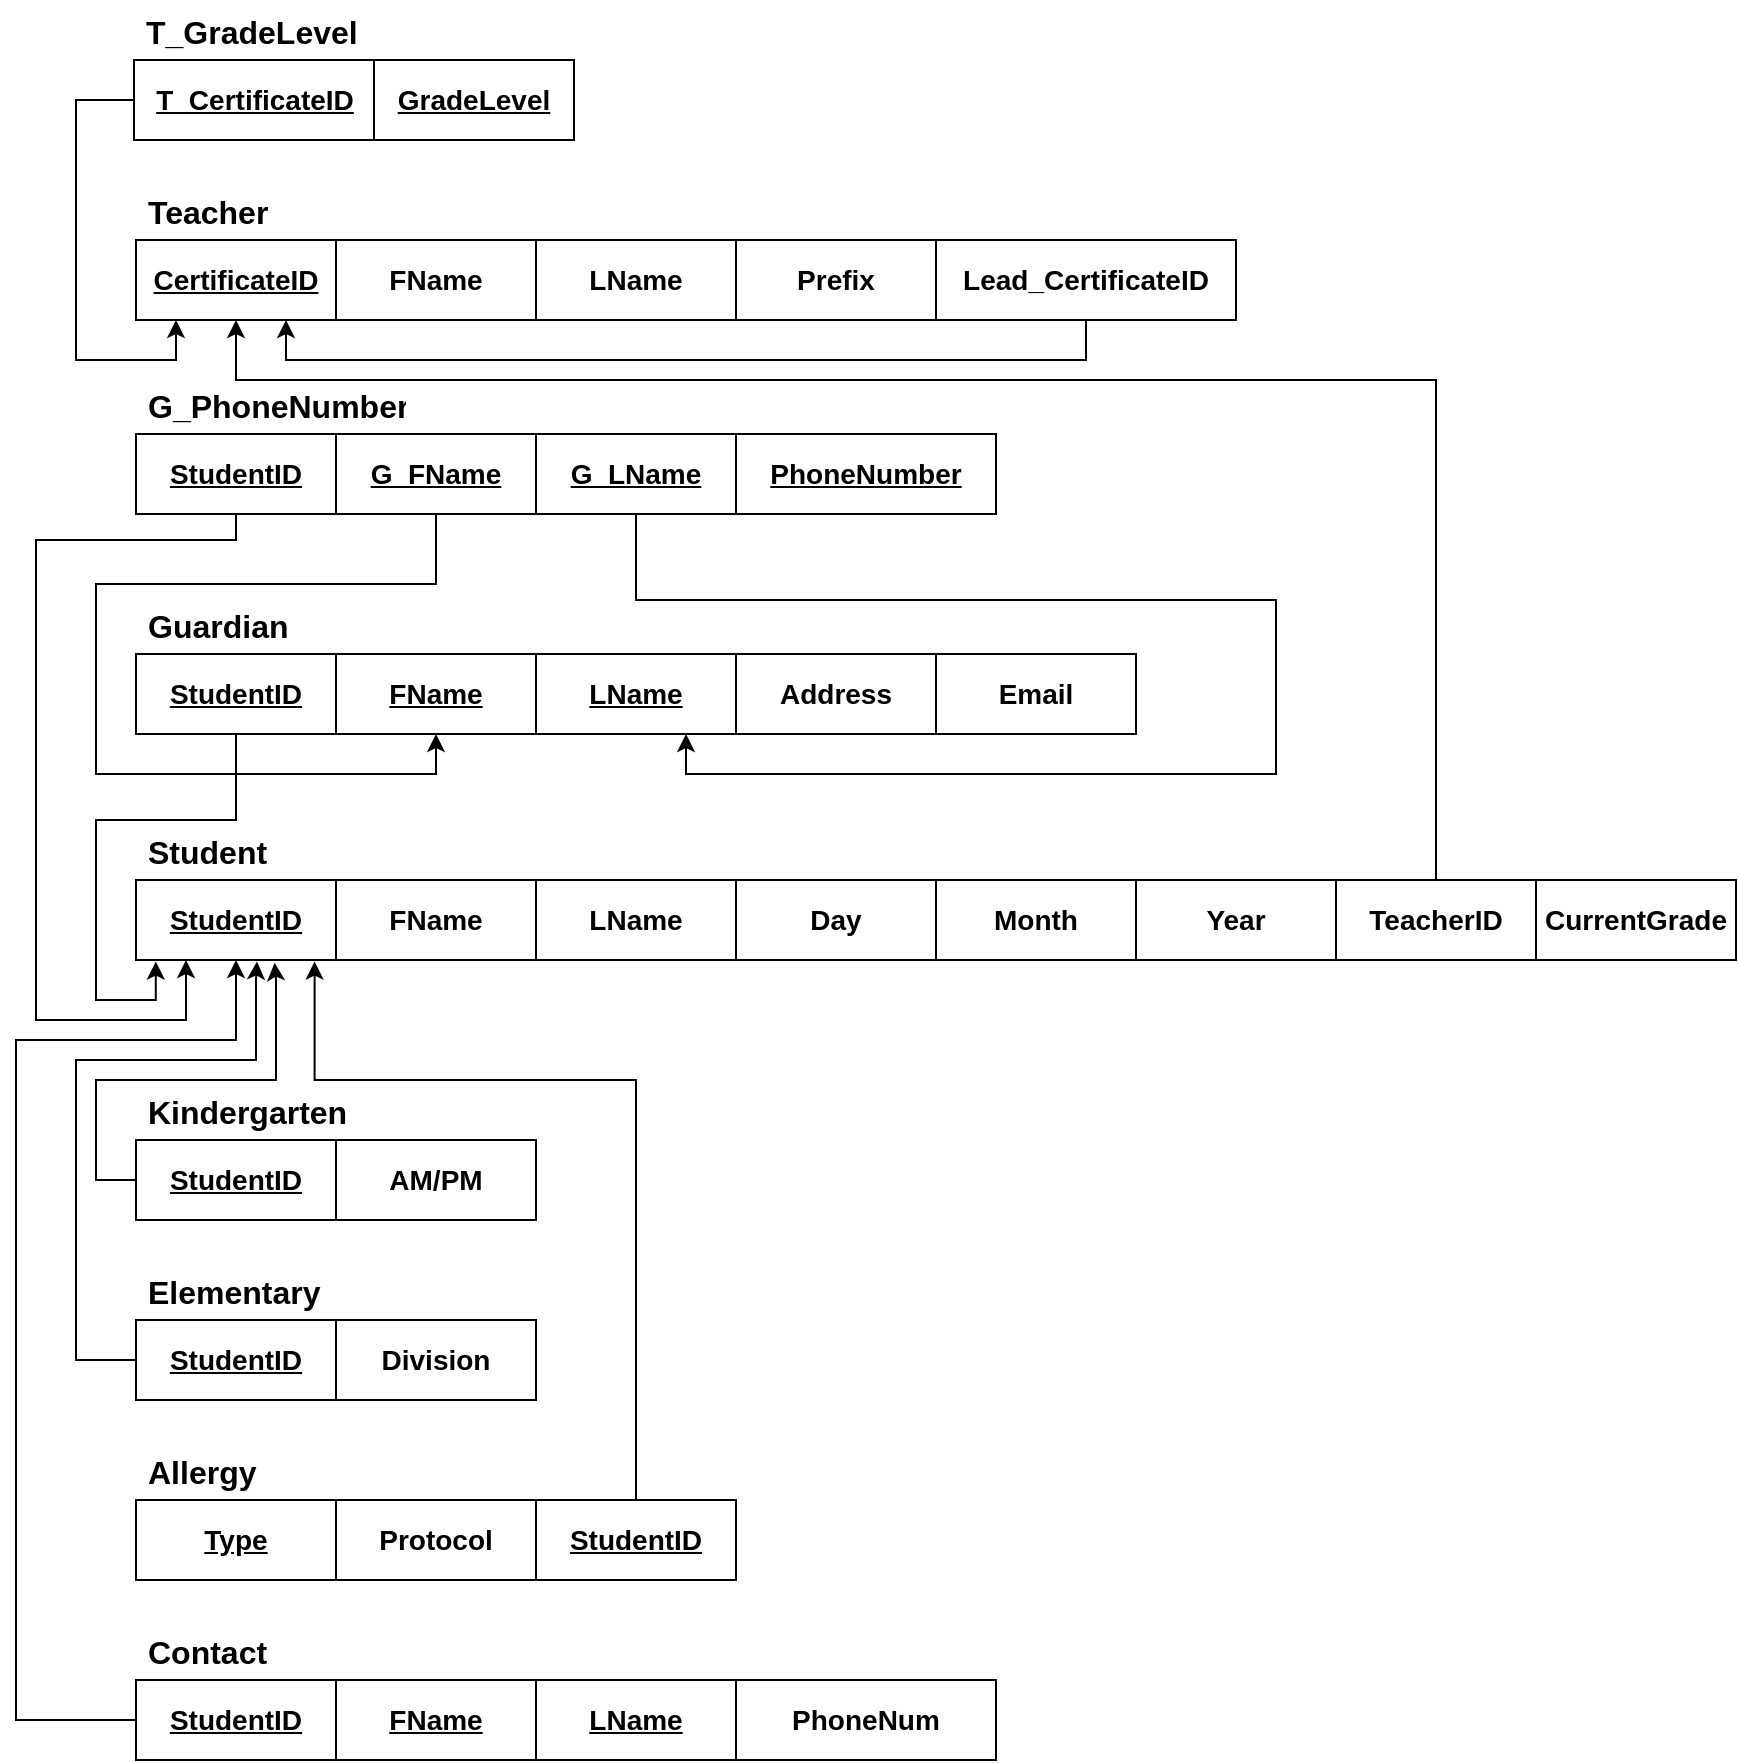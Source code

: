 <mxfile version="20.4.0" type="github" pages="5">
  <diagram id="fkgUVjqDa8qtbnefbboA" name="Exercise1">
    <mxGraphModel dx="860" dy="1759" grid="1" gridSize="10" guides="1" tooltips="1" connect="1" arrows="1" fold="1" page="1" pageScale="1" pageWidth="850" pageHeight="1100" math="0" shadow="0">
      <root>
        <mxCell id="0" />
        <mxCell id="1" parent="0" />
        <mxCell id="WLYjebceG5YYeLSwpXeC-13" value="" style="group" vertex="1" connectable="0" parent="1">
          <mxGeometry x="110" y="150" width="800" height="70" as="geometry" />
        </mxCell>
        <mxCell id="WLYjebceG5YYeLSwpXeC-1" value="&lt;font style=&quot;font-size: 14px;&quot;&gt;&lt;b&gt;&lt;u&gt;StudentID&lt;/u&gt;&lt;/b&gt;&lt;/font&gt;" style="whiteSpace=wrap;html=1;align=center;" vertex="1" parent="WLYjebceG5YYeLSwpXeC-13">
          <mxGeometry y="30" width="100.0" height="40" as="geometry" />
        </mxCell>
        <mxCell id="WLYjebceG5YYeLSwpXeC-3" value="Student" style="text;strokeColor=none;fillColor=none;spacingLeft=4;spacingRight=4;overflow=hidden;rotatable=0;points=[[0,0.5],[1,0.5]];portConstraint=eastwest;fontSize=16;fontStyle=1" vertex="1" parent="WLYjebceG5YYeLSwpXeC-13">
          <mxGeometry width="140" height="30" as="geometry" />
        </mxCell>
        <mxCell id="WLYjebceG5YYeLSwpXeC-4" value="&lt;font style=&quot;font-size: 14px;&quot;&gt;&lt;b&gt;FName&lt;/b&gt;&lt;/font&gt;" style="whiteSpace=wrap;html=1;align=center;" vertex="1" parent="WLYjebceG5YYeLSwpXeC-13">
          <mxGeometry x="100.0" y="30" width="100.0" height="40" as="geometry" />
        </mxCell>
        <mxCell id="WLYjebceG5YYeLSwpXeC-5" value="&lt;font style=&quot;font-size: 14px;&quot;&gt;&lt;b&gt;LName&lt;/b&gt;&lt;/font&gt;" style="whiteSpace=wrap;html=1;align=center;" vertex="1" parent="WLYjebceG5YYeLSwpXeC-13">
          <mxGeometry x="200.0" y="30" width="100.0" height="40" as="geometry" />
        </mxCell>
        <mxCell id="WLYjebceG5YYeLSwpXeC-8" value="&lt;font style=&quot;font-size: 14px;&quot;&gt;&lt;b&gt;Day&lt;/b&gt;&lt;/font&gt;" style="whiteSpace=wrap;html=1;align=center;" vertex="1" parent="WLYjebceG5YYeLSwpXeC-13">
          <mxGeometry x="300" y="30" width="100.0" height="40" as="geometry" />
        </mxCell>
        <mxCell id="WLYjebceG5YYeLSwpXeC-9" value="&lt;font style=&quot;font-size: 14px;&quot;&gt;&lt;b&gt;Month&lt;/b&gt;&lt;/font&gt;" style="whiteSpace=wrap;html=1;align=center;" vertex="1" parent="WLYjebceG5YYeLSwpXeC-13">
          <mxGeometry x="400.0" y="30" width="100.0" height="40" as="geometry" />
        </mxCell>
        <mxCell id="WLYjebceG5YYeLSwpXeC-10" value="&lt;font style=&quot;font-size: 14px;&quot;&gt;&lt;b&gt;Year&lt;/b&gt;&lt;/font&gt;" style="whiteSpace=wrap;html=1;align=center;" vertex="1" parent="WLYjebceG5YYeLSwpXeC-13">
          <mxGeometry x="500.0" y="30" width="100.0" height="40" as="geometry" />
        </mxCell>
        <mxCell id="WLYjebceG5YYeLSwpXeC-11" value="&lt;font style=&quot;font-size: 14px;&quot;&gt;&lt;b&gt;TeacherID&lt;/b&gt;&lt;/font&gt;" style="whiteSpace=wrap;html=1;align=center;" vertex="1" parent="WLYjebceG5YYeLSwpXeC-13">
          <mxGeometry x="600" y="30" width="100.0" height="40" as="geometry" />
        </mxCell>
        <mxCell id="WLYjebceG5YYeLSwpXeC-12" value="&lt;font style=&quot;font-size: 14px;&quot;&gt;&lt;b&gt;CurrentGrade&lt;/b&gt;&lt;/font&gt;" style="whiteSpace=wrap;html=1;align=center;" vertex="1" parent="WLYjebceG5YYeLSwpXeC-13">
          <mxGeometry x="700.0" y="30" width="100.0" height="40" as="geometry" />
        </mxCell>
        <mxCell id="WLYjebceG5YYeLSwpXeC-24" value="" style="group" vertex="1" connectable="0" parent="1">
          <mxGeometry x="110" y="37" width="500" height="70" as="geometry" />
        </mxCell>
        <mxCell id="WLYjebceG5YYeLSwpXeC-15" value="&lt;font style=&quot;font-size: 14px;&quot;&gt;&lt;b&gt;&lt;u&gt;StudentID&lt;/u&gt;&lt;/b&gt;&lt;/font&gt;" style="whiteSpace=wrap;html=1;align=center;" vertex="1" parent="WLYjebceG5YYeLSwpXeC-24">
          <mxGeometry y="30" width="100" height="40" as="geometry" />
        </mxCell>
        <mxCell id="WLYjebceG5YYeLSwpXeC-16" value="Guardian" style="text;strokeColor=none;fillColor=none;spacingLeft=4;spacingRight=4;overflow=hidden;rotatable=0;points=[[0,0.5],[1,0.5]];portConstraint=eastwest;fontSize=16;fontStyle=1" vertex="1" parent="WLYjebceG5YYeLSwpXeC-24">
          <mxGeometry width="140" height="30" as="geometry" />
        </mxCell>
        <mxCell id="WLYjebceG5YYeLSwpXeC-17" value="&lt;font style=&quot;font-size: 14px;&quot;&gt;&lt;b&gt;&lt;u&gt;FName&lt;/u&gt;&lt;/b&gt;&lt;/font&gt;" style="whiteSpace=wrap;html=1;align=center;" vertex="1" parent="WLYjebceG5YYeLSwpXeC-24">
          <mxGeometry x="100" y="30" width="100" height="40" as="geometry" />
        </mxCell>
        <mxCell id="WLYjebceG5YYeLSwpXeC-18" value="&lt;b style=&quot;font-size: 14px;&quot;&gt;&lt;u&gt;LName&lt;/u&gt;&lt;/b&gt;" style="whiteSpace=wrap;html=1;align=center;" vertex="1" parent="WLYjebceG5YYeLSwpXeC-24">
          <mxGeometry x="200" y="30" width="100" height="40" as="geometry" />
        </mxCell>
        <mxCell id="WLYjebceG5YYeLSwpXeC-19" value="&lt;font style=&quot;font-size: 14px;&quot;&gt;&lt;b&gt;Address&lt;/b&gt;&lt;/font&gt;" style="whiteSpace=wrap;html=1;align=center;" vertex="1" parent="WLYjebceG5YYeLSwpXeC-24">
          <mxGeometry x="300" y="30" width="100" height="40" as="geometry" />
        </mxCell>
        <mxCell id="WLYjebceG5YYeLSwpXeC-20" value="&lt;font style=&quot;font-size: 14px;&quot;&gt;&lt;b&gt;Email&lt;/b&gt;&lt;/font&gt;" style="whiteSpace=wrap;html=1;align=center;" vertex="1" parent="WLYjebceG5YYeLSwpXeC-24">
          <mxGeometry x="400" y="30" width="100" height="40" as="geometry" />
        </mxCell>
        <mxCell id="WLYjebceG5YYeLSwpXeC-32" value="" style="group" vertex="1" connectable="0" parent="1">
          <mxGeometry x="110" y="280" width="200" height="70" as="geometry" />
        </mxCell>
        <mxCell id="WLYjebceG5YYeLSwpXeC-26" value="&lt;span style=&quot;font-size: 14px;&quot;&gt;&lt;b&gt;&lt;u&gt;StudentID&lt;/u&gt;&lt;/b&gt;&lt;/span&gt;" style="whiteSpace=wrap;html=1;align=center;" vertex="1" parent="WLYjebceG5YYeLSwpXeC-32">
          <mxGeometry y="30" width="100" height="40" as="geometry" />
        </mxCell>
        <mxCell id="WLYjebceG5YYeLSwpXeC-27" value="Kindergarten" style="text;strokeColor=none;fillColor=none;spacingLeft=4;spacingRight=4;overflow=hidden;rotatable=0;points=[[0,0.5],[1,0.5]];portConstraint=eastwest;fontSize=16;fontStyle=1" vertex="1" parent="WLYjebceG5YYeLSwpXeC-32">
          <mxGeometry width="140" height="30" as="geometry" />
        </mxCell>
        <mxCell id="WLYjebceG5YYeLSwpXeC-28" value="&lt;b&gt;&lt;font style=&quot;font-size: 14px;&quot;&gt;AM/PM&lt;/font&gt;&lt;/b&gt;" style="whiteSpace=wrap;html=1;align=center;" vertex="1" parent="WLYjebceG5YYeLSwpXeC-32">
          <mxGeometry x="100" y="30" width="100" height="40" as="geometry" />
        </mxCell>
        <mxCell id="WLYjebceG5YYeLSwpXeC-33" value="" style="group" vertex="1" connectable="0" parent="1">
          <mxGeometry x="110" y="370" width="200" height="70" as="geometry" />
        </mxCell>
        <mxCell id="WLYjebceG5YYeLSwpXeC-34" value="&lt;span style=&quot;font-size: 14px;&quot;&gt;&lt;b&gt;&lt;u&gt;StudentID&lt;/u&gt;&lt;/b&gt;&lt;/span&gt;" style="whiteSpace=wrap;html=1;align=center;" vertex="1" parent="WLYjebceG5YYeLSwpXeC-33">
          <mxGeometry y="30" width="100" height="40" as="geometry" />
        </mxCell>
        <mxCell id="WLYjebceG5YYeLSwpXeC-35" value="Elementary" style="text;strokeColor=none;fillColor=none;spacingLeft=4;spacingRight=4;overflow=hidden;rotatable=0;points=[[0,0.5],[1,0.5]];portConstraint=eastwest;fontSize=16;fontStyle=1" vertex="1" parent="WLYjebceG5YYeLSwpXeC-33">
          <mxGeometry width="140" height="30" as="geometry" />
        </mxCell>
        <mxCell id="WLYjebceG5YYeLSwpXeC-36" value="&lt;b&gt;&lt;font style=&quot;font-size: 14px;&quot;&gt;Division&lt;/font&gt;&lt;/b&gt;" style="whiteSpace=wrap;html=1;align=center;" vertex="1" parent="WLYjebceG5YYeLSwpXeC-33">
          <mxGeometry x="100" y="30" width="100" height="40" as="geometry" />
        </mxCell>
        <mxCell id="WLYjebceG5YYeLSwpXeC-45" value="" style="group" vertex="1" connectable="0" parent="1">
          <mxGeometry x="110" y="460" width="300" height="70" as="geometry" />
        </mxCell>
        <mxCell id="WLYjebceG5YYeLSwpXeC-46" value="&lt;font style=&quot;font-size: 14px;&quot;&gt;&lt;b&gt;&lt;u&gt;Type&lt;/u&gt;&lt;/b&gt;&lt;/font&gt;" style="whiteSpace=wrap;html=1;align=center;" vertex="1" parent="WLYjebceG5YYeLSwpXeC-45">
          <mxGeometry y="30" width="100" height="40" as="geometry" />
        </mxCell>
        <mxCell id="WLYjebceG5YYeLSwpXeC-47" value="Allergy" style="text;strokeColor=none;fillColor=none;spacingLeft=4;spacingRight=4;overflow=hidden;rotatable=0;points=[[0,0.5],[1,0.5]];portConstraint=eastwest;fontSize=16;fontStyle=1" vertex="1" parent="WLYjebceG5YYeLSwpXeC-45">
          <mxGeometry width="140" height="30" as="geometry" />
        </mxCell>
        <mxCell id="WLYjebceG5YYeLSwpXeC-48" value="&lt;font style=&quot;font-size: 14px;&quot;&gt;&lt;b&gt;Protocol&lt;/b&gt;&lt;/font&gt;" style="whiteSpace=wrap;html=1;align=center;" vertex="1" parent="WLYjebceG5YYeLSwpXeC-45">
          <mxGeometry x="100" y="30" width="100" height="40" as="geometry" />
        </mxCell>
        <mxCell id="WLYjebceG5YYeLSwpXeC-49" value="&lt;font style=&quot;font-size: 14px;&quot;&gt;&lt;b&gt;&lt;u&gt;StudentID&lt;/u&gt;&lt;/b&gt;&lt;/font&gt;" style="whiteSpace=wrap;html=1;align=center;" vertex="1" parent="WLYjebceG5YYeLSwpXeC-45">
          <mxGeometry x="200" y="30" width="100" height="40" as="geometry" />
        </mxCell>
        <mxCell id="WLYjebceG5YYeLSwpXeC-51" value="" style="group" vertex="1" connectable="0" parent="1">
          <mxGeometry x="110" y="-73" width="430" height="70" as="geometry" />
        </mxCell>
        <mxCell id="WLYjebceG5YYeLSwpXeC-38" value="&lt;font style=&quot;font-size: 14px;&quot;&gt;&lt;b&gt;&lt;u&gt;StudentID&lt;/u&gt;&lt;/b&gt;&lt;/font&gt;" style="whiteSpace=wrap;html=1;align=center;" vertex="1" parent="WLYjebceG5YYeLSwpXeC-51">
          <mxGeometry y="30" width="100" height="40" as="geometry" />
        </mxCell>
        <mxCell id="WLYjebceG5YYeLSwpXeC-39" value="G_PhoneNumbers" style="text;strokeColor=none;fillColor=none;spacingLeft=4;spacingRight=4;overflow=hidden;rotatable=0;points=[[0,0.5],[1,0.5]];portConstraint=eastwest;fontSize=16;fontStyle=1" vertex="1" parent="WLYjebceG5YYeLSwpXeC-51">
          <mxGeometry width="140" height="30" as="geometry" />
        </mxCell>
        <mxCell id="WLYjebceG5YYeLSwpXeC-40" value="&lt;font style=&quot;font-size: 14px;&quot;&gt;&lt;b&gt;&lt;u&gt;G_FName&lt;/u&gt;&lt;/b&gt;&lt;/font&gt;" style="whiteSpace=wrap;html=1;align=center;" vertex="1" parent="WLYjebceG5YYeLSwpXeC-51">
          <mxGeometry x="100" y="30" width="100" height="40" as="geometry" />
        </mxCell>
        <mxCell id="WLYjebceG5YYeLSwpXeC-41" value="&lt;font style=&quot;font-size: 14px;&quot;&gt;&lt;b&gt;&lt;u&gt;G_LName&lt;/u&gt;&lt;/b&gt;&lt;/font&gt;" style="whiteSpace=wrap;html=1;align=center;" vertex="1" parent="WLYjebceG5YYeLSwpXeC-51">
          <mxGeometry x="200" y="30" width="100" height="40" as="geometry" />
        </mxCell>
        <mxCell id="WLYjebceG5YYeLSwpXeC-50" value="&lt;span style=&quot;font-size: 14px;&quot;&gt;&lt;b&gt;&lt;u&gt;PhoneNumber&lt;/u&gt;&lt;/b&gt;&lt;/span&gt;" style="whiteSpace=wrap;html=1;align=center;" vertex="1" parent="WLYjebceG5YYeLSwpXeC-51">
          <mxGeometry x="300" y="30" width="130" height="40" as="geometry" />
        </mxCell>
        <mxCell id="WLYjebceG5YYeLSwpXeC-52" value="" style="group" vertex="1" connectable="0" parent="1">
          <mxGeometry x="110" y="550" width="430" height="70" as="geometry" />
        </mxCell>
        <mxCell id="WLYjebceG5YYeLSwpXeC-53" value="&lt;font style=&quot;font-size: 14px;&quot;&gt;&lt;b&gt;&lt;u&gt;StudentID&lt;/u&gt;&lt;/b&gt;&lt;/font&gt;" style="whiteSpace=wrap;html=1;align=center;" vertex="1" parent="WLYjebceG5YYeLSwpXeC-52">
          <mxGeometry y="30" width="100" height="40" as="geometry" />
        </mxCell>
        <mxCell id="WLYjebceG5YYeLSwpXeC-54" value="Contact" style="text;strokeColor=none;fillColor=none;spacingLeft=4;spacingRight=4;overflow=hidden;rotatable=0;points=[[0,0.5],[1,0.5]];portConstraint=eastwest;fontSize=16;fontStyle=1" vertex="1" parent="WLYjebceG5YYeLSwpXeC-52">
          <mxGeometry width="140" height="30" as="geometry" />
        </mxCell>
        <mxCell id="WLYjebceG5YYeLSwpXeC-55" value="&lt;font style=&quot;font-size: 14px;&quot;&gt;&lt;b&gt;&lt;u&gt;FName&lt;/u&gt;&lt;/b&gt;&lt;/font&gt;" style="whiteSpace=wrap;html=1;align=center;" vertex="1" parent="WLYjebceG5YYeLSwpXeC-52">
          <mxGeometry x="100" y="30" width="100" height="40" as="geometry" />
        </mxCell>
        <mxCell id="WLYjebceG5YYeLSwpXeC-56" value="&lt;font style=&quot;font-size: 14px;&quot;&gt;&lt;b&gt;&lt;u&gt;LName&lt;/u&gt;&lt;/b&gt;&lt;/font&gt;" style="whiteSpace=wrap;html=1;align=center;" vertex="1" parent="WLYjebceG5YYeLSwpXeC-52">
          <mxGeometry x="200" y="30" width="100" height="40" as="geometry" />
        </mxCell>
        <mxCell id="WLYjebceG5YYeLSwpXeC-57" value="&lt;span style=&quot;font-size: 14px;&quot;&gt;&lt;b&gt;PhoneNum&lt;/b&gt;&lt;/span&gt;" style="whiteSpace=wrap;html=1;align=center;" vertex="1" parent="WLYjebceG5YYeLSwpXeC-52">
          <mxGeometry x="300" y="30" width="130" height="40" as="geometry" />
        </mxCell>
        <mxCell id="WLYjebceG5YYeLSwpXeC-69" value="" style="group" vertex="1" connectable="0" parent="1">
          <mxGeometry x="109" y="-260" width="220" height="70" as="geometry" />
        </mxCell>
        <mxCell id="WLYjebceG5YYeLSwpXeC-66" value="&lt;span style=&quot;font-size: 14px;&quot;&gt;&lt;b&gt;&lt;u&gt;T_CertificateID&lt;/u&gt;&lt;/b&gt;&lt;/span&gt;" style="whiteSpace=wrap;html=1;align=center;" vertex="1" parent="WLYjebceG5YYeLSwpXeC-69">
          <mxGeometry y="30" width="121" height="40" as="geometry" />
        </mxCell>
        <mxCell id="WLYjebceG5YYeLSwpXeC-67" value="T_GradeLevel" style="text;strokeColor=none;fillColor=none;spacingLeft=4;spacingRight=4;overflow=hidden;rotatable=0;points=[[0,0.5],[1,0.5]];portConstraint=eastwest;fontSize=16;fontStyle=1" vertex="1" parent="WLYjebceG5YYeLSwpXeC-69">
          <mxGeometry width="140" height="30" as="geometry" />
        </mxCell>
        <mxCell id="WLYjebceG5YYeLSwpXeC-68" value="&lt;span style=&quot;font-size: 14px;&quot;&gt;&lt;b&gt;&lt;u&gt;GradeLevel&lt;/u&gt;&lt;/b&gt;&lt;/span&gt;" style="whiteSpace=wrap;html=1;align=center;" vertex="1" parent="WLYjebceG5YYeLSwpXeC-69">
          <mxGeometry x="120" y="30" width="100" height="40" as="geometry" />
        </mxCell>
        <mxCell id="WLYjebceG5YYeLSwpXeC-75" style="edgeStyle=orthogonalEdgeStyle;rounded=0;orthogonalLoop=1;jettySize=auto;html=1;fontSize=14;" edge="1" parent="WLYjebceG5YYeLSwpXeC-69" source="WLYjebceG5YYeLSwpXeC-66" target="WLYjebceG5YYeLSwpXeC-68">
          <mxGeometry relative="1" as="geometry">
            <Array as="points">
              <mxPoint x="91" y="50" />
            </Array>
          </mxGeometry>
        </mxCell>
        <mxCell id="WLYjebceG5YYeLSwpXeC-71" style="edgeStyle=orthogonalEdgeStyle;rounded=0;orthogonalLoop=1;jettySize=auto;html=1;fontSize=14;exitX=0;exitY=0.5;exitDx=0;exitDy=0;entryX=0.693;entryY=1.034;entryDx=0;entryDy=0;entryPerimeter=0;" edge="1" parent="1" source="WLYjebceG5YYeLSwpXeC-26" target="WLYjebceG5YYeLSwpXeC-1">
          <mxGeometry relative="1" as="geometry">
            <mxPoint x="180" y="230" as="targetPoint" />
            <Array as="points">
              <mxPoint x="90" y="330" />
              <mxPoint x="90" y="280" />
              <mxPoint x="180" y="280" />
              <mxPoint x="180" y="230" />
              <mxPoint x="179" y="230" />
            </Array>
          </mxGeometry>
        </mxCell>
        <mxCell id="WLYjebceG5YYeLSwpXeC-72" style="edgeStyle=orthogonalEdgeStyle;rounded=0;orthogonalLoop=1;jettySize=auto;html=1;fontSize=14;entryX=0.605;entryY=1.019;entryDx=0;entryDy=0;entryPerimeter=0;" edge="1" parent="1" source="WLYjebceG5YYeLSwpXeC-34" target="WLYjebceG5YYeLSwpXeC-1">
          <mxGeometry relative="1" as="geometry">
            <mxPoint x="170" y="230" as="targetPoint" />
            <Array as="points">
              <mxPoint x="80" y="420" />
              <mxPoint x="80" y="270" />
              <mxPoint x="170" y="270" />
              <mxPoint x="170" y="230" />
            </Array>
          </mxGeometry>
        </mxCell>
        <mxCell id="WLYjebceG5YYeLSwpXeC-73" style="edgeStyle=orthogonalEdgeStyle;rounded=0;orthogonalLoop=1;jettySize=auto;html=1;fontSize=14;entryX=0.893;entryY=1.019;entryDx=0;entryDy=0;entryPerimeter=0;" edge="1" parent="1" source="WLYjebceG5YYeLSwpXeC-49" target="WLYjebceG5YYeLSwpXeC-1">
          <mxGeometry relative="1" as="geometry">
            <mxPoint x="199" y="230" as="targetPoint" />
            <Array as="points">
              <mxPoint x="360" y="280" />
              <mxPoint x="199" y="280" />
            </Array>
          </mxGeometry>
        </mxCell>
        <mxCell id="WLYjebceG5YYeLSwpXeC-74" style="edgeStyle=orthogonalEdgeStyle;rounded=0;orthogonalLoop=1;jettySize=auto;html=1;fontSize=14;entryX=0.5;entryY=1;entryDx=0;entryDy=0;" edge="1" parent="1" source="WLYjebceG5YYeLSwpXeC-53" target="WLYjebceG5YYeLSwpXeC-1">
          <mxGeometry relative="1" as="geometry">
            <mxPoint x="50" y="340" as="targetPoint" />
            <Array as="points">
              <mxPoint x="50" y="600" />
              <mxPoint x="50" y="260" />
              <mxPoint x="160" y="260" />
            </Array>
          </mxGeometry>
        </mxCell>
        <mxCell id="WLYjebceG5YYeLSwpXeC-76" style="edgeStyle=orthogonalEdgeStyle;rounded=0;orthogonalLoop=1;jettySize=auto;html=1;fontSize=14;" edge="1" parent="1" source="WLYjebceG5YYeLSwpXeC-66" target="WLYjebceG5YYeLSwpXeC-59">
          <mxGeometry relative="1" as="geometry">
            <Array as="points">
              <mxPoint x="80" y="-210" />
              <mxPoint x="80" y="-80" />
              <mxPoint x="130" y="-80" />
            </Array>
          </mxGeometry>
        </mxCell>
        <mxCell id="WLYjebceG5YYeLSwpXeC-78" style="edgeStyle=orthogonalEdgeStyle;rounded=0;orthogonalLoop=1;jettySize=auto;html=1;entryX=0.75;entryY=1;entryDx=0;entryDy=0;fontSize=14;" edge="1" parent="1" source="WLYjebceG5YYeLSwpXeC-41" target="WLYjebceG5YYeLSwpXeC-18">
          <mxGeometry relative="1" as="geometry">
            <Array as="points">
              <mxPoint x="360" y="40" />
              <mxPoint x="680" y="40" />
              <mxPoint x="680" y="127" />
              <mxPoint x="385" y="127" />
            </Array>
          </mxGeometry>
        </mxCell>
        <mxCell id="WLYjebceG5YYeLSwpXeC-79" style="edgeStyle=orthogonalEdgeStyle;rounded=0;orthogonalLoop=1;jettySize=auto;html=1;fontSize=14;entryX=0.25;entryY=1;entryDx=0;entryDy=0;" edge="1" parent="1" source="WLYjebceG5YYeLSwpXeC-38" target="WLYjebceG5YYeLSwpXeC-1">
          <mxGeometry relative="1" as="geometry">
            <mxPoint x="60" y="250" as="targetPoint" />
            <Array as="points">
              <mxPoint x="160" y="10" />
              <mxPoint x="60" y="10" />
              <mxPoint x="60" y="250" />
              <mxPoint x="135" y="250" />
            </Array>
          </mxGeometry>
        </mxCell>
        <mxCell id="WLYjebceG5YYeLSwpXeC-80" style="edgeStyle=orthogonalEdgeStyle;rounded=0;orthogonalLoop=1;jettySize=auto;html=1;entryX=0.099;entryY=1.019;entryDx=0;entryDy=0;entryPerimeter=0;fontSize=14;exitX=0.5;exitY=1;exitDx=0;exitDy=0;" edge="1" parent="1" source="WLYjebceG5YYeLSwpXeC-15" target="WLYjebceG5YYeLSwpXeC-1">
          <mxGeometry relative="1" as="geometry">
            <Array as="points">
              <mxPoint x="160" y="150" />
              <mxPoint x="90" y="150" />
              <mxPoint x="90" y="240" />
              <mxPoint x="120" y="240" />
            </Array>
          </mxGeometry>
        </mxCell>
        <mxCell id="WLYjebceG5YYeLSwpXeC-82" style="edgeStyle=orthogonalEdgeStyle;rounded=0;orthogonalLoop=1;jettySize=auto;html=1;entryX=0.5;entryY=1;entryDx=0;entryDy=0;fontSize=14;" edge="1" parent="1" source="WLYjebceG5YYeLSwpXeC-40" target="WLYjebceG5YYeLSwpXeC-17">
          <mxGeometry relative="1" as="geometry">
            <Array as="points">
              <mxPoint x="260" y="32" />
              <mxPoint x="90" y="32" />
              <mxPoint x="90" y="127" />
              <mxPoint x="260" y="127" />
            </Array>
          </mxGeometry>
        </mxCell>
        <mxCell id="WLYjebceG5YYeLSwpXeC-83" style="edgeStyle=orthogonalEdgeStyle;rounded=0;orthogonalLoop=1;jettySize=auto;html=1;fontSize=14;entryX=0.5;entryY=1;entryDx=0;entryDy=0;" edge="1" parent="1" source="WLYjebceG5YYeLSwpXeC-11" target="WLYjebceG5YYeLSwpXeC-59">
          <mxGeometry relative="1" as="geometry">
            <mxPoint x="160.0" y="-90" as="targetPoint" />
            <Array as="points">
              <mxPoint x="760" y="-70" />
              <mxPoint x="160" y="-70" />
            </Array>
          </mxGeometry>
        </mxCell>
        <mxCell id="yIpxxlvArV7YS1lQ74oM-1" value="" style="group" vertex="1" connectable="0" parent="1">
          <mxGeometry x="110" y="-170" width="550" height="70" as="geometry" />
        </mxCell>
        <mxCell id="WLYjebceG5YYeLSwpXeC-59" value="&lt;font style=&quot;font-size: 14px;&quot;&gt;&lt;b&gt;&lt;u&gt;CertificateID&lt;/u&gt;&lt;/b&gt;&lt;/font&gt;" style="whiteSpace=wrap;html=1;align=center;" vertex="1" parent="yIpxxlvArV7YS1lQ74oM-1">
          <mxGeometry y="30" width="100" height="40" as="geometry" />
        </mxCell>
        <mxCell id="WLYjebceG5YYeLSwpXeC-60" value="Teacher " style="text;strokeColor=none;fillColor=none;spacingLeft=4;spacingRight=4;overflow=hidden;rotatable=0;points=[[0,0.5],[1,0.5]];portConstraint=eastwest;fontSize=16;fontStyle=1" vertex="1" parent="yIpxxlvArV7YS1lQ74oM-1">
          <mxGeometry width="140" height="30" as="geometry" />
        </mxCell>
        <mxCell id="WLYjebceG5YYeLSwpXeC-61" value="&lt;font style=&quot;font-size: 14px;&quot;&gt;&lt;b&gt;FName&lt;/b&gt;&lt;/font&gt;" style="whiteSpace=wrap;html=1;align=center;" vertex="1" parent="yIpxxlvArV7YS1lQ74oM-1">
          <mxGeometry x="100" y="30" width="100" height="40" as="geometry" />
        </mxCell>
        <mxCell id="WLYjebceG5YYeLSwpXeC-62" value="&lt;font style=&quot;font-size: 14px;&quot;&gt;&lt;b&gt;LName&lt;/b&gt;&lt;/font&gt;" style="whiteSpace=wrap;html=1;align=center;" vertex="1" parent="yIpxxlvArV7YS1lQ74oM-1">
          <mxGeometry x="200" y="30" width="100" height="40" as="geometry" />
        </mxCell>
        <mxCell id="WLYjebceG5YYeLSwpXeC-63" value="&lt;font style=&quot;font-size: 14px;&quot;&gt;&lt;b&gt;Prefix&lt;/b&gt;&lt;/font&gt;" style="whiteSpace=wrap;html=1;align=center;" vertex="1" parent="yIpxxlvArV7YS1lQ74oM-1">
          <mxGeometry x="300" y="30" width="100" height="40" as="geometry" />
        </mxCell>
        <mxCell id="WLYjebceG5YYeLSwpXeC-64" value="&lt;font style=&quot;font-size: 14px;&quot;&gt;&lt;b&gt;Lead_CertificateID&lt;/b&gt;&lt;/font&gt;" style="whiteSpace=wrap;html=1;align=center;" vertex="1" parent="yIpxxlvArV7YS1lQ74oM-1">
          <mxGeometry x="400" y="30" width="150" height="40" as="geometry" />
        </mxCell>
        <mxCell id="WLYjebceG5YYeLSwpXeC-81" style="edgeStyle=orthogonalEdgeStyle;rounded=0;orthogonalLoop=1;jettySize=auto;html=1;entryX=0.75;entryY=1;entryDx=0;entryDy=0;fontSize=14;" edge="1" parent="yIpxxlvArV7YS1lQ74oM-1" source="WLYjebceG5YYeLSwpXeC-64" target="WLYjebceG5YYeLSwpXeC-59">
          <mxGeometry relative="1" as="geometry">
            <Array as="points">
              <mxPoint x="475" y="90" />
              <mxPoint x="75" y="90" />
            </Array>
          </mxGeometry>
        </mxCell>
      </root>
    </mxGraphModel>
  </diagram>
  <diagram id="_MWcko1bxxN7gi3737Jp" name="Exercise2A">
    <mxGraphModel dx="946" dy="725" grid="1" gridSize="10" guides="1" tooltips="1" connect="1" arrows="1" fold="1" page="1" pageScale="1" pageWidth="850" pageHeight="1100" math="0" shadow="0">
      <root>
        <mxCell id="0" />
        <mxCell id="1" parent="0" />
        <mxCell id="7xPcIExGdfzdHn3CwIyA-1" value="" style="group" vertex="1" connectable="0" parent="1">
          <mxGeometry x="110" y="590" width="430" height="70" as="geometry" />
        </mxCell>
        <mxCell id="7xPcIExGdfzdHn3CwIyA-2" value="&lt;font style=&quot;font-size: 14px;&quot;&gt;&lt;b&gt;Date&lt;/b&gt;&lt;/font&gt;" style="whiteSpace=wrap;html=1;align=center;" vertex="1" parent="7xPcIExGdfzdHn3CwIyA-1">
          <mxGeometry y="30" width="100" height="40" as="geometry" />
        </mxCell>
        <mxCell id="7xPcIExGdfzdHn3CwIyA-3" value="SALE" style="text;strokeColor=none;fillColor=none;spacingLeft=4;spacingRight=4;overflow=hidden;rotatable=0;points=[[0,0.5],[1,0.5]];portConstraint=eastwest;fontSize=16;fontStyle=1" vertex="1" parent="7xPcIExGdfzdHn3CwIyA-1">
          <mxGeometry width="140" height="30" as="geometry" />
        </mxCell>
        <mxCell id="7xPcIExGdfzdHn3CwIyA-4" value="&lt;font style=&quot;font-size: 14px;&quot;&gt;&lt;b&gt;&lt;u&gt;Ssn&lt;/u&gt;&lt;/b&gt;&lt;/font&gt;" style="whiteSpace=wrap;html=1;align=center;" vertex="1" parent="7xPcIExGdfzdHn3CwIyA-1">
          <mxGeometry x="100" y="30" width="100" height="40" as="geometry" />
        </mxCell>
        <mxCell id="7xPcIExGdfzdHn3CwIyA-5" value="&lt;font style=&quot;font-size: 14px;&quot;&gt;&lt;b&gt;&lt;u&gt;Sid&lt;/u&gt;&lt;/b&gt;&lt;/font&gt;" style="whiteSpace=wrap;html=1;align=center;" vertex="1" parent="7xPcIExGdfzdHn3CwIyA-1">
          <mxGeometry x="200" y="30" width="100" height="40" as="geometry" />
        </mxCell>
        <mxCell id="7xPcIExGdfzdHn3CwIyA-6" value="&lt;span style=&quot;font-size: 14px;&quot;&gt;&lt;b&gt;&lt;u&gt;VIN&lt;/u&gt;&lt;/b&gt;&lt;/span&gt;" style="whiteSpace=wrap;html=1;align=center;" vertex="1" parent="7xPcIExGdfzdHn3CwIyA-1">
          <mxGeometry x="300" y="30" width="130" height="40" as="geometry" />
        </mxCell>
        <mxCell id="Lnoe2EdHx68IhaMHQHWd-1" value="" style="group" vertex="1" connectable="0" parent="1">
          <mxGeometry x="110" y="680" width="300" height="70" as="geometry" />
        </mxCell>
        <mxCell id="Lnoe2EdHx68IhaMHQHWd-2" value="&lt;font style=&quot;font-size: 14px;&quot;&gt;&lt;b&gt;&lt;u&gt;VIN&lt;/u&gt;&lt;/b&gt;&lt;/font&gt;" style="whiteSpace=wrap;html=1;align=center;" vertex="1" parent="Lnoe2EdHx68IhaMHQHWd-1">
          <mxGeometry y="30" width="100" height="40" as="geometry" />
        </mxCell>
        <mxCell id="Lnoe2EdHx68IhaMHQHWd-3" value="VEHICLE" style="text;strokeColor=none;fillColor=none;spacingLeft=4;spacingRight=4;overflow=hidden;rotatable=0;points=[[0,0.5],[1,0.5]];portConstraint=eastwest;fontSize=16;fontStyle=1" vertex="1" parent="Lnoe2EdHx68IhaMHQHWd-1">
          <mxGeometry width="140" height="30" as="geometry" />
        </mxCell>
        <mxCell id="Lnoe2EdHx68IhaMHQHWd-4" value="&lt;font style=&quot;font-size: 14px;&quot;&gt;&lt;b&gt;Model&lt;/b&gt;&lt;/font&gt;" style="whiteSpace=wrap;html=1;align=center;" vertex="1" parent="Lnoe2EdHx68IhaMHQHWd-1">
          <mxGeometry x="100" y="30" width="100" height="40" as="geometry" />
        </mxCell>
        <mxCell id="Lnoe2EdHx68IhaMHQHWd-5" value="&lt;span style=&quot;font-size: 14px;&quot;&gt;&lt;b&gt;Price&lt;/b&gt;&lt;/span&gt;" style="whiteSpace=wrap;html=1;align=center;" vertex="1" parent="Lnoe2EdHx68IhaMHQHWd-1">
          <mxGeometry x="200" y="30" width="100" height="40" as="geometry" />
        </mxCell>
        <mxCell id="Q0EJDe2DBLiD63qZeUDY-1" value="" style="group" vertex="1" connectable="0" parent="1">
          <mxGeometry x="110" y="500" width="500" height="70" as="geometry" />
        </mxCell>
        <mxCell id="Q0EJDe2DBLiD63qZeUDY-2" value="&lt;font style=&quot;font-size: 14px;&quot;&gt;&lt;b&gt;&lt;u&gt;Ssn&lt;/u&gt;&lt;/b&gt;&lt;/font&gt;" style="whiteSpace=wrap;html=1;align=center;" vertex="1" parent="Q0EJDe2DBLiD63qZeUDY-1">
          <mxGeometry y="30" width="100" height="40" as="geometry" />
        </mxCell>
        <mxCell id="Q0EJDe2DBLiD63qZeUDY-3" value="CUSTOMER" style="text;strokeColor=none;fillColor=none;spacingLeft=4;spacingRight=4;overflow=hidden;rotatable=0;points=[[0,0.5],[1,0.5]];portConstraint=eastwest;fontSize=16;fontStyle=1" vertex="1" parent="Q0EJDe2DBLiD63qZeUDY-1">
          <mxGeometry width="140" height="30" as="geometry" />
        </mxCell>
        <mxCell id="Q0EJDe2DBLiD63qZeUDY-4" value="&lt;font style=&quot;font-size: 14px;&quot;&gt;&lt;b&gt;Name&lt;/b&gt;&lt;/font&gt;" style="whiteSpace=wrap;html=1;align=center;" vertex="1" parent="Q0EJDe2DBLiD63qZeUDY-1">
          <mxGeometry x="100" y="30" width="100" height="40" as="geometry" />
        </mxCell>
        <mxCell id="Q0EJDe2DBLiD63qZeUDY-5" value="&lt;b style=&quot;font-size: 14px;&quot;&gt;City&lt;/b&gt;" style="whiteSpace=wrap;html=1;align=center;" vertex="1" parent="Q0EJDe2DBLiD63qZeUDY-1">
          <mxGeometry x="200" y="30" width="100" height="40" as="geometry" />
        </mxCell>
        <mxCell id="Q0EJDe2DBLiD63qZeUDY-6" value="&lt;font style=&quot;font-size: 14px;&quot;&gt;&lt;b&gt;State&lt;/b&gt;&lt;/font&gt;" style="whiteSpace=wrap;html=1;align=center;" vertex="1" parent="Q0EJDe2DBLiD63qZeUDY-1">
          <mxGeometry x="300" y="30" width="100" height="40" as="geometry" />
        </mxCell>
        <mxCell id="Q0EJDe2DBLiD63qZeUDY-7" value="&lt;font style=&quot;font-size: 14px;&quot;&gt;&lt;b&gt;Street&lt;/b&gt;&lt;/font&gt;" style="whiteSpace=wrap;html=1;align=center;" vertex="1" parent="Q0EJDe2DBLiD63qZeUDY-1">
          <mxGeometry x="400" y="30" width="100" height="40" as="geometry" />
        </mxCell>
        <mxCell id="SwuANzE6USQYjY81nC8M-1" value="" style="group" vertex="1" connectable="0" parent="1">
          <mxGeometry x="110" y="410" width="200" height="70" as="geometry" />
        </mxCell>
        <mxCell id="SwuANzE6USQYjY81nC8M-2" value="&lt;span style=&quot;font-size: 14px;&quot;&gt;&lt;b&gt;&lt;u&gt;Sid&lt;/u&gt;&lt;/b&gt;&lt;/span&gt;" style="whiteSpace=wrap;html=1;align=center;" vertex="1" parent="SwuANzE6USQYjY81nC8M-1">
          <mxGeometry y="30" width="100" height="40" as="geometry" />
        </mxCell>
        <mxCell id="SwuANzE6USQYjY81nC8M-3" value="SALESPERSON" style="text;strokeColor=none;fillColor=none;spacingLeft=4;spacingRight=4;overflow=hidden;rotatable=0;points=[[0,0.5],[1,0.5]];portConstraint=eastwest;fontSize=16;fontStyle=1" vertex="1" parent="SwuANzE6USQYjY81nC8M-1">
          <mxGeometry width="140" height="30" as="geometry" />
        </mxCell>
        <mxCell id="SwuANzE6USQYjY81nC8M-4" value="&lt;b&gt;&lt;font style=&quot;font-size: 14px;&quot;&gt;Name&lt;/font&gt;&lt;/b&gt;" style="whiteSpace=wrap;html=1;align=center;" vertex="1" parent="SwuANzE6USQYjY81nC8M-1">
          <mxGeometry x="100" y="30" width="100" height="40" as="geometry" />
        </mxCell>
        <mxCell id="SwuANzE6USQYjY81nC8M-5" value="" style="group" vertex="1" connectable="0" parent="1">
          <mxGeometry x="110" y="790" width="200" height="70" as="geometry" />
        </mxCell>
        <mxCell id="SwuANzE6USQYjY81nC8M-6" value="&lt;span style=&quot;font-size: 14px;&quot;&gt;&lt;b&gt;&lt;u&gt;VIN&lt;/u&gt;&lt;/b&gt;&lt;/span&gt;" style="whiteSpace=wrap;html=1;align=center;" vertex="1" parent="SwuANzE6USQYjY81nC8M-5">
          <mxGeometry y="30" width="100" height="40" as="geometry" />
        </mxCell>
        <mxCell id="SwuANzE6USQYjY81nC8M-7" value="CAR" style="text;strokeColor=none;fillColor=none;spacingLeft=4;spacingRight=4;overflow=hidden;rotatable=0;points=[[0,0.5],[1,0.5]];portConstraint=eastwest;fontSize=16;fontStyle=1" vertex="1" parent="SwuANzE6USQYjY81nC8M-5">
          <mxGeometry width="140" height="30" as="geometry" />
        </mxCell>
        <mxCell id="SwuANzE6USQYjY81nC8M-8" value="&lt;b&gt;&lt;font style=&quot;font-size: 14px;&quot;&gt;Engine_size&lt;/font&gt;&lt;/b&gt;" style="whiteSpace=wrap;html=1;align=center;" vertex="1" parent="SwuANzE6USQYjY81nC8M-5">
          <mxGeometry x="100" y="30" width="100" height="40" as="geometry" />
        </mxCell>
        <mxCell id="SwuANzE6USQYjY81nC8M-9" value="" style="group" vertex="1" connectable="0" parent="1">
          <mxGeometry x="110" y="879" width="200" height="70" as="geometry" />
        </mxCell>
        <mxCell id="SwuANzE6USQYjY81nC8M-10" value="&lt;span style=&quot;font-size: 14px;&quot;&gt;&lt;b&gt;&lt;u&gt;VIN&lt;/u&gt;&lt;/b&gt;&lt;/span&gt;" style="whiteSpace=wrap;html=1;align=center;" vertex="1" parent="SwuANzE6USQYjY81nC8M-9">
          <mxGeometry y="30" width="100" height="40" as="geometry" />
        </mxCell>
        <mxCell id="SwuANzE6USQYjY81nC8M-11" value="SUV" style="text;strokeColor=none;fillColor=none;spacingLeft=4;spacingRight=4;overflow=hidden;rotatable=0;points=[[0,0.5],[1,0.5]];portConstraint=eastwest;fontSize=16;fontStyle=1" vertex="1" parent="SwuANzE6USQYjY81nC8M-9">
          <mxGeometry width="140" height="30" as="geometry" />
        </mxCell>
        <mxCell id="SwuANzE6USQYjY81nC8M-12" value="&lt;b&gt;&lt;font style=&quot;font-size: 14px;&quot;&gt;No_seats&lt;/font&gt;&lt;/b&gt;" style="whiteSpace=wrap;html=1;align=center;" vertex="1" parent="SwuANzE6USQYjY81nC8M-9">
          <mxGeometry x="100" y="30" width="100" height="40" as="geometry" />
        </mxCell>
        <mxCell id="SwuANzE6USQYjY81nC8M-13" value="" style="group" vertex="1" connectable="0" parent="1">
          <mxGeometry x="110" y="959" width="200" height="70" as="geometry" />
        </mxCell>
        <mxCell id="SwuANzE6USQYjY81nC8M-14" value="&lt;span style=&quot;font-size: 14px;&quot;&gt;&lt;b&gt;&lt;u&gt;VIN&lt;/u&gt;&lt;/b&gt;&lt;/span&gt;" style="whiteSpace=wrap;html=1;align=center;" vertex="1" parent="SwuANzE6USQYjY81nC8M-13">
          <mxGeometry y="30" width="100" height="40" as="geometry" />
        </mxCell>
        <mxCell id="SwuANzE6USQYjY81nC8M-15" value="TRUCK" style="text;strokeColor=none;fillColor=none;spacingLeft=4;spacingRight=4;overflow=hidden;rotatable=0;points=[[0,0.5],[1,0.5]];portConstraint=eastwest;fontSize=16;fontStyle=1" vertex="1" parent="SwuANzE6USQYjY81nC8M-13">
          <mxGeometry width="140" height="30" as="geometry" />
        </mxCell>
        <mxCell id="SwuANzE6USQYjY81nC8M-16" value="&lt;span style=&quot;font-size: 14px;&quot;&gt;&lt;b&gt;Tonnage&lt;/b&gt;&lt;/span&gt;" style="whiteSpace=wrap;html=1;align=center;" vertex="1" parent="SwuANzE6USQYjY81nC8M-13">
          <mxGeometry x="100" y="30" width="100" height="40" as="geometry" />
        </mxCell>
        <mxCell id="SwuANzE6USQYjY81nC8M-17" style="edgeStyle=orthogonalEdgeStyle;rounded=0;orthogonalLoop=1;jettySize=auto;html=1;exitX=0.5;exitY=1;exitDx=0;exitDy=0;entryX=0.63;entryY=1;entryDx=0;entryDy=0;fontSize=14;entryPerimeter=0;" edge="1" parent="1" source="SwuANzE6USQYjY81nC8M-6" target="Lnoe2EdHx68IhaMHQHWd-2">
          <mxGeometry relative="1" as="geometry">
            <Array as="points">
              <mxPoint x="160" y="880" />
              <mxPoint x="90" y="880" />
              <mxPoint x="90" y="790" />
              <mxPoint x="173" y="790" />
            </Array>
          </mxGeometry>
        </mxCell>
        <mxCell id="SwuANzE6USQYjY81nC8M-18" style="edgeStyle=orthogonalEdgeStyle;rounded=0;orthogonalLoop=1;jettySize=auto;html=1;exitX=0.5;exitY=1;exitDx=0;exitDy=0;entryX=0.5;entryY=1;entryDx=0;entryDy=0;fontSize=14;" edge="1" parent="1" source="SwuANzE6USQYjY81nC8M-10" target="Lnoe2EdHx68IhaMHQHWd-2">
          <mxGeometry relative="1" as="geometry">
            <Array as="points">
              <mxPoint x="160" y="960" />
              <mxPoint x="60" y="960" />
              <mxPoint x="60" y="780" />
              <mxPoint x="160" y="780" />
            </Array>
          </mxGeometry>
        </mxCell>
        <mxCell id="SwuANzE6USQYjY81nC8M-19" style="edgeStyle=orthogonalEdgeStyle;rounded=0;orthogonalLoop=1;jettySize=auto;html=1;exitX=0.5;exitY=1;exitDx=0;exitDy=0;entryX=0.25;entryY=1;entryDx=0;entryDy=0;fontSize=14;" edge="1" parent="1" source="SwuANzE6USQYjY81nC8M-14" target="Lnoe2EdHx68IhaMHQHWd-2">
          <mxGeometry relative="1" as="geometry">
            <Array as="points">
              <mxPoint x="160" y="1049" />
              <mxPoint x="50" y="1049" />
              <mxPoint x="50" y="770" />
              <mxPoint x="135" y="770" />
            </Array>
          </mxGeometry>
        </mxCell>
        <mxCell id="SwuANzE6USQYjY81nC8M-20" style="edgeStyle=orthogonalEdgeStyle;rounded=0;orthogonalLoop=1;jettySize=auto;html=1;exitX=0.5;exitY=1;exitDx=0;exitDy=0;entryX=0.75;entryY=1;entryDx=0;entryDy=0;fontSize=14;" edge="1" parent="1" source="7xPcIExGdfzdHn3CwIyA-6" target="Lnoe2EdHx68IhaMHQHWd-2">
          <mxGeometry relative="1" as="geometry" />
        </mxCell>
        <mxCell id="SwuANzE6USQYjY81nC8M-21" style="edgeStyle=orthogonalEdgeStyle;rounded=0;orthogonalLoop=1;jettySize=auto;html=1;exitX=0.5;exitY=1;exitDx=0;exitDy=0;entryX=0.75;entryY=1;entryDx=0;entryDy=0;fontSize=14;" edge="1" parent="1" source="7xPcIExGdfzdHn3CwIyA-5" target="SwuANzE6USQYjY81nC8M-2">
          <mxGeometry relative="1" as="geometry">
            <Array as="points">
              <mxPoint x="360" y="680" />
              <mxPoint x="650" y="680" />
              <mxPoint x="650" y="500" />
              <mxPoint x="185" y="500" />
            </Array>
          </mxGeometry>
        </mxCell>
        <mxCell id="SwuANzE6USQYjY81nC8M-22" style="edgeStyle=orthogonalEdgeStyle;rounded=0;orthogonalLoop=1;jettySize=auto;html=1;exitX=0.5;exitY=1;exitDx=0;exitDy=0;entryX=0.5;entryY=1;entryDx=0;entryDy=0;fontSize=14;" edge="1" parent="1" source="7xPcIExGdfzdHn3CwIyA-4" target="Q0EJDe2DBLiD63qZeUDY-2">
          <mxGeometry relative="1" as="geometry">
            <Array as="points">
              <mxPoint x="260" y="680" />
              <mxPoint x="90" y="680" />
              <mxPoint x="90" y="590" />
              <mxPoint x="160" y="590" />
            </Array>
          </mxGeometry>
        </mxCell>
      </root>
    </mxGraphModel>
  </diagram>
  <diagram id="i7jzGZAQhHZ6lUXb4jVi" name="Exercise2B">
    <mxGraphModel dx="946" dy="725" grid="1" gridSize="10" guides="1" tooltips="1" connect="1" arrows="1" fold="1" page="1" pageScale="1" pageWidth="850" pageHeight="1100" math="0" shadow="0">
      <root>
        <mxCell id="0" />
        <mxCell id="1" parent="0" />
        <mxCell id="iFub4MvB0ZSkuhF4OT6b-1" value="" style="group" vertex="1" connectable="0" parent="1">
          <mxGeometry x="110" y="590" width="430" height="70" as="geometry" />
        </mxCell>
        <mxCell id="iFub4MvB0ZSkuhF4OT6b-2" value="&lt;font style=&quot;font-size: 14px;&quot;&gt;&lt;b&gt;Date&lt;/b&gt;&lt;/font&gt;" style="whiteSpace=wrap;html=1;align=center;" vertex="1" parent="iFub4MvB0ZSkuhF4OT6b-1">
          <mxGeometry y="30" width="100" height="40" as="geometry" />
        </mxCell>
        <mxCell id="iFub4MvB0ZSkuhF4OT6b-3" value="SALE" style="text;strokeColor=none;fillColor=none;spacingLeft=4;spacingRight=4;overflow=hidden;rotatable=0;points=[[0,0.5],[1,0.5]];portConstraint=eastwest;fontSize=16;fontStyle=1" vertex="1" parent="iFub4MvB0ZSkuhF4OT6b-1">
          <mxGeometry width="140" height="30" as="geometry" />
        </mxCell>
        <mxCell id="iFub4MvB0ZSkuhF4OT6b-4" value="&lt;font style=&quot;font-size: 14px;&quot;&gt;&lt;b&gt;&lt;u&gt;Ssn&lt;/u&gt;&lt;/b&gt;&lt;/font&gt;" style="whiteSpace=wrap;html=1;align=center;" vertex="1" parent="iFub4MvB0ZSkuhF4OT6b-1">
          <mxGeometry x="100" y="30" width="100" height="40" as="geometry" />
        </mxCell>
        <mxCell id="iFub4MvB0ZSkuhF4OT6b-5" value="&lt;font style=&quot;font-size: 14px;&quot;&gt;&lt;b&gt;&lt;u&gt;Sid&lt;/u&gt;&lt;/b&gt;&lt;/font&gt;" style="whiteSpace=wrap;html=1;align=center;" vertex="1" parent="iFub4MvB0ZSkuhF4OT6b-1">
          <mxGeometry x="200" y="30" width="100" height="40" as="geometry" />
        </mxCell>
        <mxCell id="iFub4MvB0ZSkuhF4OT6b-6" value="&lt;span style=&quot;font-size: 14px;&quot;&gt;&lt;b&gt;&lt;u&gt;VIN&lt;/u&gt;&lt;/b&gt;&lt;/span&gt;" style="whiteSpace=wrap;html=1;align=center;" vertex="1" parent="iFub4MvB0ZSkuhF4OT6b-1">
          <mxGeometry x="300" y="30" width="130" height="40" as="geometry" />
        </mxCell>
        <mxCell id="iFub4MvB0ZSkuhF4OT6b-7" value="" style="group" vertex="1" connectable="0" parent="1">
          <mxGeometry x="110" y="680" width="430" height="70" as="geometry" />
        </mxCell>
        <mxCell id="iFub4MvB0ZSkuhF4OT6b-8" value="&lt;b style=&quot;font-size: 14px;&quot;&gt;&lt;u&gt;VIN&lt;/u&gt;&lt;/b&gt;" style="whiteSpace=wrap;html=1;align=center;" vertex="1" parent="iFub4MvB0ZSkuhF4OT6b-7">
          <mxGeometry y="30" width="100" height="40" as="geometry" />
        </mxCell>
        <mxCell id="iFub4MvB0ZSkuhF4OT6b-9" value="CAR" style="text;strokeColor=none;fillColor=none;spacingLeft=4;spacingRight=4;overflow=hidden;rotatable=0;points=[[0,0.5],[1,0.5]];portConstraint=eastwest;fontSize=16;fontStyle=1" vertex="1" parent="iFub4MvB0ZSkuhF4OT6b-7">
          <mxGeometry width="140" height="30" as="geometry" />
        </mxCell>
        <mxCell id="iFub4MvB0ZSkuhF4OT6b-10" value="&lt;span style=&quot;font-size: 14px;&quot;&gt;&lt;b&gt;Engine_size&lt;/b&gt;&lt;/span&gt;" style="whiteSpace=wrap;html=1;align=center;" vertex="1" parent="iFub4MvB0ZSkuhF4OT6b-7">
          <mxGeometry x="100" y="30" width="100" height="40" as="geometry" />
        </mxCell>
        <mxCell id="iFub4MvB0ZSkuhF4OT6b-11" value="&lt;font style=&quot;font-size: 14px;&quot;&gt;&lt;b&gt;Model&lt;/b&gt;&lt;/font&gt;" style="whiteSpace=wrap;html=1;align=center;" vertex="1" parent="iFub4MvB0ZSkuhF4OT6b-7">
          <mxGeometry x="200" y="30" width="100" height="40" as="geometry" />
        </mxCell>
        <mxCell id="iFub4MvB0ZSkuhF4OT6b-12" value="&lt;span style=&quot;font-size: 14px;&quot;&gt;&lt;b&gt;Price&lt;/b&gt;&lt;/span&gt;" style="whiteSpace=wrap;html=1;align=center;" vertex="1" parent="iFub4MvB0ZSkuhF4OT6b-7">
          <mxGeometry x="300" y="30" width="130" height="40" as="geometry" />
        </mxCell>
        <mxCell id="iFub4MvB0ZSkuhF4OT6b-13" value="" style="group" vertex="1" connectable="0" parent="1">
          <mxGeometry x="110" y="780" width="430" height="70" as="geometry" />
        </mxCell>
        <mxCell id="iFub4MvB0ZSkuhF4OT6b-14" value="&lt;b style=&quot;font-size: 14px;&quot;&gt;&lt;u&gt;VIN&lt;/u&gt;&lt;/b&gt;" style="whiteSpace=wrap;html=1;align=center;" vertex="1" parent="iFub4MvB0ZSkuhF4OT6b-13">
          <mxGeometry y="30" width="100" height="40" as="geometry" />
        </mxCell>
        <mxCell id="iFub4MvB0ZSkuhF4OT6b-15" value="SUV" style="text;strokeColor=none;fillColor=none;spacingLeft=4;spacingRight=4;overflow=hidden;rotatable=0;points=[[0,0.5],[1,0.5]];portConstraint=eastwest;fontSize=16;fontStyle=1" vertex="1" parent="iFub4MvB0ZSkuhF4OT6b-13">
          <mxGeometry width="140" height="30" as="geometry" />
        </mxCell>
        <mxCell id="iFub4MvB0ZSkuhF4OT6b-16" value="&lt;font style=&quot;font-size: 14px;&quot;&gt;&lt;b&gt;No_seats&lt;/b&gt;&lt;/font&gt;" style="whiteSpace=wrap;html=1;align=center;" vertex="1" parent="iFub4MvB0ZSkuhF4OT6b-13">
          <mxGeometry x="100" y="30" width="100" height="40" as="geometry" />
        </mxCell>
        <mxCell id="iFub4MvB0ZSkuhF4OT6b-17" value="&lt;b style=&quot;font-size: 14px;&quot;&gt;Model&lt;/b&gt;" style="whiteSpace=wrap;html=1;align=center;" vertex="1" parent="iFub4MvB0ZSkuhF4OT6b-13">
          <mxGeometry x="200" y="30" width="100" height="40" as="geometry" />
        </mxCell>
        <mxCell id="iFub4MvB0ZSkuhF4OT6b-18" value="&lt;b style=&quot;font-size: 14px;&quot;&gt;Price&lt;/b&gt;" style="whiteSpace=wrap;html=1;align=center;" vertex="1" parent="iFub4MvB0ZSkuhF4OT6b-13">
          <mxGeometry x="300" y="30" width="130" height="40" as="geometry" />
        </mxCell>
        <mxCell id="iFub4MvB0ZSkuhF4OT6b-19" value="" style="group" vertex="1" connectable="0" parent="1">
          <mxGeometry x="110" y="880" width="430" height="70" as="geometry" />
        </mxCell>
        <mxCell id="iFub4MvB0ZSkuhF4OT6b-20" value="&lt;b style=&quot;font-size: 14px;&quot;&gt;&lt;u&gt;VIN&lt;/u&gt;&lt;/b&gt;" style="whiteSpace=wrap;html=1;align=center;" vertex="1" parent="iFub4MvB0ZSkuhF4OT6b-19">
          <mxGeometry y="30" width="100" height="40" as="geometry" />
        </mxCell>
        <mxCell id="iFub4MvB0ZSkuhF4OT6b-21" value="Truck" style="text;strokeColor=none;fillColor=none;spacingLeft=4;spacingRight=4;overflow=hidden;rotatable=0;points=[[0,0.5],[1,0.5]];portConstraint=eastwest;fontSize=16;fontStyle=1" vertex="1" parent="iFub4MvB0ZSkuhF4OT6b-19">
          <mxGeometry width="140" height="30" as="geometry" />
        </mxCell>
        <mxCell id="iFub4MvB0ZSkuhF4OT6b-22" value="&lt;font style=&quot;font-size: 14px;&quot;&gt;&lt;b&gt;Tonnage&lt;/b&gt;&lt;/font&gt;" style="whiteSpace=wrap;html=1;align=center;" vertex="1" parent="iFub4MvB0ZSkuhF4OT6b-19">
          <mxGeometry x="100" y="30" width="100" height="40" as="geometry" />
        </mxCell>
        <mxCell id="iFub4MvB0ZSkuhF4OT6b-23" value="&lt;b style=&quot;font-size: 14px;&quot;&gt;Model&lt;/b&gt;" style="whiteSpace=wrap;html=1;align=center;" vertex="1" parent="iFub4MvB0ZSkuhF4OT6b-19">
          <mxGeometry x="200" y="30" width="100" height="40" as="geometry" />
        </mxCell>
        <mxCell id="iFub4MvB0ZSkuhF4OT6b-24" value="&lt;b style=&quot;font-size: 14px;&quot;&gt;Price&lt;/b&gt;" style="whiteSpace=wrap;html=1;align=center;" vertex="1" parent="iFub4MvB0ZSkuhF4OT6b-19">
          <mxGeometry x="300" y="30" width="130" height="40" as="geometry" />
        </mxCell>
        <mxCell id="E1NTrQICAO0EVxYGRHz5-1" value="" style="group" vertex="1" connectable="0" parent="1">
          <mxGeometry x="110" y="410" width="200" height="70" as="geometry" />
        </mxCell>
        <mxCell id="E1NTrQICAO0EVxYGRHz5-2" value="&lt;span style=&quot;font-size: 14px;&quot;&gt;&lt;b&gt;&lt;u&gt;Sid&lt;/u&gt;&lt;/b&gt;&lt;/span&gt;" style="whiteSpace=wrap;html=1;align=center;" vertex="1" parent="E1NTrQICAO0EVxYGRHz5-1">
          <mxGeometry y="30" width="100" height="40" as="geometry" />
        </mxCell>
        <mxCell id="E1NTrQICAO0EVxYGRHz5-3" value="SALESPERSON" style="text;strokeColor=none;fillColor=none;spacingLeft=4;spacingRight=4;overflow=hidden;rotatable=0;points=[[0,0.5],[1,0.5]];portConstraint=eastwest;fontSize=16;fontStyle=1" vertex="1" parent="E1NTrQICAO0EVxYGRHz5-1">
          <mxGeometry width="140" height="30" as="geometry" />
        </mxCell>
        <mxCell id="E1NTrQICAO0EVxYGRHz5-4" value="&lt;b&gt;&lt;font style=&quot;font-size: 14px;&quot;&gt;Name&lt;/font&gt;&lt;/b&gt;" style="whiteSpace=wrap;html=1;align=center;" vertex="1" parent="E1NTrQICAO0EVxYGRHz5-1">
          <mxGeometry x="100" y="30" width="100" height="40" as="geometry" />
        </mxCell>
        <mxCell id="NUDjAPyVIXSmQALY9wV_-1" value="" style="group" vertex="1" connectable="0" parent="1">
          <mxGeometry x="110" y="500" width="500" height="70" as="geometry" />
        </mxCell>
        <mxCell id="NUDjAPyVIXSmQALY9wV_-2" value="&lt;font style=&quot;font-size: 14px;&quot;&gt;&lt;b&gt;&lt;u&gt;Ssn&lt;/u&gt;&lt;/b&gt;&lt;/font&gt;" style="whiteSpace=wrap;html=1;align=center;" vertex="1" parent="NUDjAPyVIXSmQALY9wV_-1">
          <mxGeometry y="30" width="100" height="40" as="geometry" />
        </mxCell>
        <mxCell id="NUDjAPyVIXSmQALY9wV_-3" value="CUSTOMER" style="text;strokeColor=none;fillColor=none;spacingLeft=4;spacingRight=4;overflow=hidden;rotatable=0;points=[[0,0.5],[1,0.5]];portConstraint=eastwest;fontSize=16;fontStyle=1" vertex="1" parent="NUDjAPyVIXSmQALY9wV_-1">
          <mxGeometry width="140" height="30" as="geometry" />
        </mxCell>
        <mxCell id="NUDjAPyVIXSmQALY9wV_-4" value="&lt;font style=&quot;font-size: 14px;&quot;&gt;&lt;b&gt;Name&lt;/b&gt;&lt;/font&gt;" style="whiteSpace=wrap;html=1;align=center;" vertex="1" parent="NUDjAPyVIXSmQALY9wV_-1">
          <mxGeometry x="100" y="30" width="100" height="40" as="geometry" />
        </mxCell>
        <mxCell id="NUDjAPyVIXSmQALY9wV_-5" value="&lt;b style=&quot;font-size: 14px;&quot;&gt;City&lt;/b&gt;" style="whiteSpace=wrap;html=1;align=center;" vertex="1" parent="NUDjAPyVIXSmQALY9wV_-1">
          <mxGeometry x="200" y="30" width="100" height="40" as="geometry" />
        </mxCell>
        <mxCell id="NUDjAPyVIXSmQALY9wV_-6" value="&lt;font style=&quot;font-size: 14px;&quot;&gt;&lt;b&gt;State&lt;/b&gt;&lt;/font&gt;" style="whiteSpace=wrap;html=1;align=center;" vertex="1" parent="NUDjAPyVIXSmQALY9wV_-1">
          <mxGeometry x="300" y="30" width="100" height="40" as="geometry" />
        </mxCell>
        <mxCell id="NUDjAPyVIXSmQALY9wV_-7" value="&lt;font style=&quot;font-size: 14px;&quot;&gt;&lt;b&gt;Street&lt;/b&gt;&lt;/font&gt;" style="whiteSpace=wrap;html=1;align=center;" vertex="1" parent="NUDjAPyVIXSmQALY9wV_-1">
          <mxGeometry x="400" y="30" width="100" height="40" as="geometry" />
        </mxCell>
        <mxCell id="48lmd-zZGURykWSOdI53-1" style="edgeStyle=orthogonalEdgeStyle;rounded=0;orthogonalLoop=1;jettySize=auto;html=1;exitX=0.25;exitY=1;exitDx=0;exitDy=0;entryX=0.5;entryY=1;entryDx=0;entryDy=0;fontSize=14;" edge="1" parent="1" source="iFub4MvB0ZSkuhF4OT6b-6" target="iFub4MvB0ZSkuhF4OT6b-20">
          <mxGeometry relative="1" as="geometry">
            <Array as="points">
              <mxPoint x="443" y="700" />
              <mxPoint x="560" y="700" />
              <mxPoint x="560" y="970" />
              <mxPoint x="160" y="970" />
            </Array>
          </mxGeometry>
        </mxCell>
        <mxCell id="48lmd-zZGURykWSOdI53-2" style="edgeStyle=orthogonalEdgeStyle;rounded=0;orthogonalLoop=1;jettySize=auto;html=1;exitX=0.5;exitY=1;exitDx=0;exitDy=0;entryX=0.5;entryY=1;entryDx=0;entryDy=0;fontSize=14;" edge="1" parent="1" source="iFub4MvB0ZSkuhF4OT6b-6" target="iFub4MvB0ZSkuhF4OT6b-14">
          <mxGeometry relative="1" as="geometry">
            <Array as="points">
              <mxPoint x="475" y="690" />
              <mxPoint x="580" y="690" />
              <mxPoint x="580" y="980" />
              <mxPoint x="100" y="980" />
              <mxPoint x="100" y="880" />
              <mxPoint x="160" y="880" />
            </Array>
          </mxGeometry>
        </mxCell>
        <mxCell id="48lmd-zZGURykWSOdI53-3" style="edgeStyle=orthogonalEdgeStyle;rounded=0;orthogonalLoop=1;jettySize=auto;html=1;exitX=0.75;exitY=1;exitDx=0;exitDy=0;entryX=0.5;entryY=1;entryDx=0;entryDy=0;fontSize=14;" edge="1" parent="1" source="iFub4MvB0ZSkuhF4OT6b-6" target="iFub4MvB0ZSkuhF4OT6b-8">
          <mxGeometry relative="1" as="geometry">
            <Array as="points">
              <mxPoint x="508" y="680" />
              <mxPoint x="590" y="680" />
              <mxPoint x="590" y="990" />
              <mxPoint x="90" y="990" />
              <mxPoint x="90" y="780" />
              <mxPoint x="160" y="780" />
            </Array>
          </mxGeometry>
        </mxCell>
        <mxCell id="48lmd-zZGURykWSOdI53-4" style="edgeStyle=orthogonalEdgeStyle;rounded=0;orthogonalLoop=1;jettySize=auto;html=1;exitX=0.5;exitY=1;exitDx=0;exitDy=0;entryX=0.5;entryY=1;entryDx=0;entryDy=0;fontSize=14;" edge="1" parent="1" source="iFub4MvB0ZSkuhF4OT6b-4" target="NUDjAPyVIXSmQALY9wV_-2">
          <mxGeometry relative="1" as="geometry">
            <Array as="points">
              <mxPoint x="260" y="670" />
              <mxPoint x="100" y="670" />
              <mxPoint x="100" y="590" />
              <mxPoint x="160" y="590" />
            </Array>
          </mxGeometry>
        </mxCell>
        <mxCell id="48lmd-zZGURykWSOdI53-5" style="edgeStyle=orthogonalEdgeStyle;rounded=0;orthogonalLoop=1;jettySize=auto;html=1;exitX=0.5;exitY=1;exitDx=0;exitDy=0;entryX=0.5;entryY=1;entryDx=0;entryDy=0;fontSize=14;" edge="1" parent="1" source="iFub4MvB0ZSkuhF4OT6b-5" target="E1NTrQICAO0EVxYGRHz5-2">
          <mxGeometry relative="1" as="geometry">
            <Array as="points">
              <mxPoint x="360" y="680" />
              <mxPoint x="90" y="680" />
              <mxPoint x="90" y="500" />
              <mxPoint x="160" y="500" />
            </Array>
          </mxGeometry>
        </mxCell>
      </root>
    </mxGraphModel>
  </diagram>
  <diagram id="-4FwuugZdaEaEVvLRyoE" name="ExerciseC">
    <mxGraphModel dx="946" dy="725" grid="1" gridSize="10" guides="1" tooltips="1" connect="1" arrows="1" fold="1" page="1" pageScale="1" pageWidth="850" pageHeight="1100" math="0" shadow="0">
      <root>
        <mxCell id="0" />
        <mxCell id="1" parent="0" />
        <mxCell id="5KA-ENxh1mSPVk-8PrPt-1" value="" style="group" vertex="1" connectable="0" parent="1">
          <mxGeometry x="110" y="590" width="430" height="70" as="geometry" />
        </mxCell>
        <mxCell id="5KA-ENxh1mSPVk-8PrPt-2" value="&lt;font style=&quot;font-size: 14px;&quot;&gt;&lt;b&gt;Date&lt;/b&gt;&lt;/font&gt;" style="whiteSpace=wrap;html=1;align=center;" vertex="1" parent="5KA-ENxh1mSPVk-8PrPt-1">
          <mxGeometry y="30" width="100" height="40" as="geometry" />
        </mxCell>
        <mxCell id="5KA-ENxh1mSPVk-8PrPt-3" value="SALE" style="text;strokeColor=none;fillColor=none;spacingLeft=4;spacingRight=4;overflow=hidden;rotatable=0;points=[[0,0.5],[1,0.5]];portConstraint=eastwest;fontSize=16;fontStyle=1" vertex="1" parent="5KA-ENxh1mSPVk-8PrPt-1">
          <mxGeometry width="140" height="30" as="geometry" />
        </mxCell>
        <mxCell id="5KA-ENxh1mSPVk-8PrPt-4" value="&lt;font style=&quot;font-size: 14px;&quot;&gt;&lt;b&gt;&lt;u&gt;Ssn&lt;/u&gt;&lt;/b&gt;&lt;/font&gt;" style="whiteSpace=wrap;html=1;align=center;" vertex="1" parent="5KA-ENxh1mSPVk-8PrPt-1">
          <mxGeometry x="100" y="30" width="100" height="40" as="geometry" />
        </mxCell>
        <mxCell id="5KA-ENxh1mSPVk-8PrPt-5" value="&lt;font style=&quot;font-size: 14px;&quot;&gt;&lt;b&gt;&lt;u&gt;Sid&lt;/u&gt;&lt;/b&gt;&lt;/font&gt;" style="whiteSpace=wrap;html=1;align=center;" vertex="1" parent="5KA-ENxh1mSPVk-8PrPt-1">
          <mxGeometry x="200" y="30" width="100" height="40" as="geometry" />
        </mxCell>
        <mxCell id="5KA-ENxh1mSPVk-8PrPt-6" value="&lt;span style=&quot;font-size: 14px;&quot;&gt;&lt;b&gt;&lt;u&gt;VIN&lt;/u&gt;&lt;/b&gt;&lt;/span&gt;" style="whiteSpace=wrap;html=1;align=center;" vertex="1" parent="5KA-ENxh1mSPVk-8PrPt-1">
          <mxGeometry x="300" y="30" width="130" height="40" as="geometry" />
        </mxCell>
        <mxCell id="5KA-ENxh1mSPVk-8PrPt-7" value="" style="group" vertex="1" connectable="0" parent="1">
          <mxGeometry x="110" y="410" width="200" height="70" as="geometry" />
        </mxCell>
        <mxCell id="5KA-ENxh1mSPVk-8PrPt-8" value="&lt;span style=&quot;font-size: 14px;&quot;&gt;&lt;b&gt;&lt;u&gt;Sid&lt;/u&gt;&lt;/b&gt;&lt;/span&gt;" style="whiteSpace=wrap;html=1;align=center;" vertex="1" parent="5KA-ENxh1mSPVk-8PrPt-7">
          <mxGeometry y="30" width="100" height="40" as="geometry" />
        </mxCell>
        <mxCell id="5KA-ENxh1mSPVk-8PrPt-9" value="SALESPERSON" style="text;strokeColor=none;fillColor=none;spacingLeft=4;spacingRight=4;overflow=hidden;rotatable=0;points=[[0,0.5],[1,0.5]];portConstraint=eastwest;fontSize=16;fontStyle=1" vertex="1" parent="5KA-ENxh1mSPVk-8PrPt-7">
          <mxGeometry width="140" height="30" as="geometry" />
        </mxCell>
        <mxCell id="5KA-ENxh1mSPVk-8PrPt-10" value="&lt;b&gt;&lt;font style=&quot;font-size: 14px;&quot;&gt;Name&lt;/font&gt;&lt;/b&gt;" style="whiteSpace=wrap;html=1;align=center;" vertex="1" parent="5KA-ENxh1mSPVk-8PrPt-7">
          <mxGeometry x="100" y="30" width="100" height="40" as="geometry" />
        </mxCell>
        <mxCell id="5KA-ENxh1mSPVk-8PrPt-11" value="" style="group" vertex="1" connectable="0" parent="1">
          <mxGeometry x="110" y="500" width="500" height="70" as="geometry" />
        </mxCell>
        <mxCell id="5KA-ENxh1mSPVk-8PrPt-12" value="&lt;font style=&quot;font-size: 14px;&quot;&gt;&lt;b&gt;&lt;u&gt;Ssn&lt;/u&gt;&lt;/b&gt;&lt;/font&gt;" style="whiteSpace=wrap;html=1;align=center;" vertex="1" parent="5KA-ENxh1mSPVk-8PrPt-11">
          <mxGeometry y="30" width="100" height="40" as="geometry" />
        </mxCell>
        <mxCell id="5KA-ENxh1mSPVk-8PrPt-13" value="CUSTOMER" style="text;strokeColor=none;fillColor=none;spacingLeft=4;spacingRight=4;overflow=hidden;rotatable=0;points=[[0,0.5],[1,0.5]];portConstraint=eastwest;fontSize=16;fontStyle=1" vertex="1" parent="5KA-ENxh1mSPVk-8PrPt-11">
          <mxGeometry width="140" height="30" as="geometry" />
        </mxCell>
        <mxCell id="5KA-ENxh1mSPVk-8PrPt-14" value="&lt;font style=&quot;font-size: 14px;&quot;&gt;&lt;b&gt;Name&lt;/b&gt;&lt;/font&gt;" style="whiteSpace=wrap;html=1;align=center;" vertex="1" parent="5KA-ENxh1mSPVk-8PrPt-11">
          <mxGeometry x="100" y="30" width="100" height="40" as="geometry" />
        </mxCell>
        <mxCell id="5KA-ENxh1mSPVk-8PrPt-15" value="&lt;b style=&quot;font-size: 14px;&quot;&gt;City&lt;/b&gt;" style="whiteSpace=wrap;html=1;align=center;" vertex="1" parent="5KA-ENxh1mSPVk-8PrPt-11">
          <mxGeometry x="200" y="30" width="100" height="40" as="geometry" />
        </mxCell>
        <mxCell id="5KA-ENxh1mSPVk-8PrPt-16" value="&lt;font style=&quot;font-size: 14px;&quot;&gt;&lt;b&gt;State&lt;/b&gt;&lt;/font&gt;" style="whiteSpace=wrap;html=1;align=center;" vertex="1" parent="5KA-ENxh1mSPVk-8PrPt-11">
          <mxGeometry x="300" y="30" width="100" height="40" as="geometry" />
        </mxCell>
        <mxCell id="5KA-ENxh1mSPVk-8PrPt-17" value="&lt;font style=&quot;font-size: 14px;&quot;&gt;&lt;b&gt;Street&lt;/b&gt;&lt;/font&gt;" style="whiteSpace=wrap;html=1;align=center;" vertex="1" parent="5KA-ENxh1mSPVk-8PrPt-11">
          <mxGeometry x="400" y="30" width="100" height="40" as="geometry" />
        </mxCell>
        <mxCell id="M5Ieh15LxK6XwFkZU6I4-2" value="&lt;font style=&quot;font-size: 14px;&quot;&gt;&lt;b&gt;&lt;u&gt;VIN&lt;/u&gt;&lt;/b&gt;&lt;/font&gt;" style="whiteSpace=wrap;html=1;align=center;" vertex="1" parent="1">
          <mxGeometry x="110" y="730" width="100.0" height="40" as="geometry" />
        </mxCell>
        <mxCell id="M5Ieh15LxK6XwFkZU6I4-3" value="Vehicle" style="text;strokeColor=none;fillColor=none;spacingLeft=4;spacingRight=4;overflow=hidden;rotatable=0;points=[[0,0.5],[1,0.5]];portConstraint=eastwest;fontSize=16;fontStyle=1" vertex="1" parent="1">
          <mxGeometry x="110" y="700" width="140" height="30" as="geometry" />
        </mxCell>
        <mxCell id="M5Ieh15LxK6XwFkZU6I4-4" value="&lt;font style=&quot;font-size: 14px;&quot;&gt;&lt;b&gt;Model&lt;/b&gt;&lt;/font&gt;" style="whiteSpace=wrap;html=1;align=center;" vertex="1" parent="1">
          <mxGeometry x="210" y="730" width="100.0" height="40" as="geometry" />
        </mxCell>
        <mxCell id="M5Ieh15LxK6XwFkZU6I4-5" value="&lt;font style=&quot;font-size: 14px;&quot;&gt;&lt;b&gt;Price&lt;/b&gt;&lt;/font&gt;" style="whiteSpace=wrap;html=1;align=center;" vertex="1" parent="1">
          <mxGeometry x="310" y="730" width="100.0" height="40" as="geometry" />
        </mxCell>
        <mxCell id="M5Ieh15LxK6XwFkZU6I4-6" value="&lt;font style=&quot;font-size: 14px;&quot;&gt;&lt;b&gt;Tonnage&lt;/b&gt;&lt;/font&gt;" style="whiteSpace=wrap;html=1;align=center;" vertex="1" parent="1">
          <mxGeometry x="410" y="730" width="100.0" height="40" as="geometry" />
        </mxCell>
        <mxCell id="M5Ieh15LxK6XwFkZU6I4-7" value="&lt;font style=&quot;font-size: 14px;&quot;&gt;&lt;b&gt;No_seats&lt;/b&gt;&lt;/font&gt;" style="whiteSpace=wrap;html=1;align=center;" vertex="1" parent="1">
          <mxGeometry x="510.0" y="730" width="100.0" height="40" as="geometry" />
        </mxCell>
        <mxCell id="M5Ieh15LxK6XwFkZU6I4-8" value="&lt;span style=&quot;font-size: 14px;&quot;&gt;&lt;b&gt;Engine_size&lt;/b&gt;&lt;/span&gt;" style="whiteSpace=wrap;html=1;align=center;" vertex="1" parent="1">
          <mxGeometry x="610" y="730" width="100.0" height="40" as="geometry" />
        </mxCell>
        <mxCell id="xK4XOVgbCRMONo0eIrdG-3" style="edgeStyle=orthogonalEdgeStyle;rounded=0;orthogonalLoop=1;jettySize=auto;html=1;exitX=0.5;exitY=1;exitDx=0;exitDy=0;entryX=0.5;entryY=1;entryDx=0;entryDy=0;fontSize=14;" edge="1" parent="1" source="5KA-ENxh1mSPVk-8PrPt-6" target="M5Ieh15LxK6XwFkZU6I4-2">
          <mxGeometry relative="1" as="geometry">
            <Array as="points">
              <mxPoint x="475" y="690" />
              <mxPoint x="720" y="690" />
              <mxPoint x="720" y="790" />
              <mxPoint x="160" y="790" />
            </Array>
          </mxGeometry>
        </mxCell>
        <mxCell id="xK4XOVgbCRMONo0eIrdG-4" style="edgeStyle=orthogonalEdgeStyle;rounded=0;orthogonalLoop=1;jettySize=auto;html=1;exitX=0.5;exitY=1;exitDx=0;exitDy=0;entryX=0.5;entryY=1;entryDx=0;entryDy=0;fontSize=14;" edge="1" parent="1" source="5KA-ENxh1mSPVk-8PrPt-4" target="5KA-ENxh1mSPVk-8PrPt-12">
          <mxGeometry relative="1" as="geometry">
            <Array as="points">
              <mxPoint x="260" y="680" />
              <mxPoint x="100" y="680" />
              <mxPoint x="100" y="590" />
              <mxPoint x="160" y="590" />
            </Array>
          </mxGeometry>
        </mxCell>
        <mxCell id="xK4XOVgbCRMONo0eIrdG-5" style="edgeStyle=orthogonalEdgeStyle;rounded=0;orthogonalLoop=1;jettySize=auto;html=1;exitX=0.5;exitY=1;exitDx=0;exitDy=0;entryX=0.5;entryY=1;entryDx=0;entryDy=0;fontSize=14;" edge="1" parent="1" source="5KA-ENxh1mSPVk-8PrPt-5" target="5KA-ENxh1mSPVk-8PrPt-8">
          <mxGeometry relative="1" as="geometry">
            <Array as="points">
              <mxPoint x="360" y="690" />
              <mxPoint x="90" y="690" />
              <mxPoint x="90" y="500" />
              <mxPoint x="160" y="500" />
            </Array>
          </mxGeometry>
        </mxCell>
      </root>
    </mxGraphModel>
  </diagram>
  <diagram id="DvYe7yxO9oSYs08-u8bu" name="ExerciseD">
    <mxGraphModel dx="946" dy="725" grid="1" gridSize="10" guides="1" tooltips="1" connect="1" arrows="1" fold="1" page="1" pageScale="1" pageWidth="850" pageHeight="1100" math="0" shadow="0">
      <root>
        <mxCell id="0" />
        <mxCell id="1" parent="0" />
        <mxCell id="JHi1v6xnEUBzUEhjRYw1-1" value="" style="group" vertex="1" connectable="0" parent="1">
          <mxGeometry x="110" y="590" width="430" height="70" as="geometry" />
        </mxCell>
        <mxCell id="JHi1v6xnEUBzUEhjRYw1-2" value="&lt;font style=&quot;font-size: 14px;&quot;&gt;&lt;b&gt;Date&lt;/b&gt;&lt;/font&gt;" style="whiteSpace=wrap;html=1;align=center;" vertex="1" parent="JHi1v6xnEUBzUEhjRYw1-1">
          <mxGeometry y="30" width="100" height="40" as="geometry" />
        </mxCell>
        <mxCell id="JHi1v6xnEUBzUEhjRYw1-3" value="SALE" style="text;strokeColor=none;fillColor=none;spacingLeft=4;spacingRight=4;overflow=hidden;rotatable=0;points=[[0,0.5],[1,0.5]];portConstraint=eastwest;fontSize=16;fontStyle=1" vertex="1" parent="JHi1v6xnEUBzUEhjRYw1-1">
          <mxGeometry width="140" height="30" as="geometry" />
        </mxCell>
        <mxCell id="JHi1v6xnEUBzUEhjRYw1-4" value="&lt;font style=&quot;font-size: 14px;&quot;&gt;&lt;b&gt;&lt;u&gt;Ssn&lt;/u&gt;&lt;/b&gt;&lt;/font&gt;" style="whiteSpace=wrap;html=1;align=center;" vertex="1" parent="JHi1v6xnEUBzUEhjRYw1-1">
          <mxGeometry x="100" y="30" width="100" height="40" as="geometry" />
        </mxCell>
        <mxCell id="JHi1v6xnEUBzUEhjRYw1-5" value="&lt;font style=&quot;font-size: 14px;&quot;&gt;&lt;b&gt;&lt;u&gt;Sid&lt;/u&gt;&lt;/b&gt;&lt;/font&gt;" style="whiteSpace=wrap;html=1;align=center;" vertex="1" parent="JHi1v6xnEUBzUEhjRYw1-1">
          <mxGeometry x="200" y="30" width="100" height="40" as="geometry" />
        </mxCell>
        <mxCell id="JHi1v6xnEUBzUEhjRYw1-6" value="&lt;span style=&quot;font-size: 14px;&quot;&gt;&lt;b&gt;&lt;u&gt;VIN&lt;/u&gt;&lt;/b&gt;&lt;/span&gt;" style="whiteSpace=wrap;html=1;align=center;" vertex="1" parent="JHi1v6xnEUBzUEhjRYw1-1">
          <mxGeometry x="300" y="30" width="130" height="40" as="geometry" />
        </mxCell>
        <mxCell id="JHi1v6xnEUBzUEhjRYw1-7" value="" style="group" vertex="1" connectable="0" parent="1">
          <mxGeometry x="110" y="410" width="200" height="70" as="geometry" />
        </mxCell>
        <mxCell id="JHi1v6xnEUBzUEhjRYw1-8" value="&lt;span style=&quot;font-size: 14px;&quot;&gt;&lt;b&gt;&lt;u&gt;Sid&lt;/u&gt;&lt;/b&gt;&lt;/span&gt;" style="whiteSpace=wrap;html=1;align=center;" vertex="1" parent="JHi1v6xnEUBzUEhjRYw1-7">
          <mxGeometry y="30" width="100" height="40" as="geometry" />
        </mxCell>
        <mxCell id="JHi1v6xnEUBzUEhjRYw1-9" value="SALESPERSON" style="text;strokeColor=none;fillColor=none;spacingLeft=4;spacingRight=4;overflow=hidden;rotatable=0;points=[[0,0.5],[1,0.5]];portConstraint=eastwest;fontSize=16;fontStyle=1" vertex="1" parent="JHi1v6xnEUBzUEhjRYw1-7">
          <mxGeometry width="140" height="30" as="geometry" />
        </mxCell>
        <mxCell id="JHi1v6xnEUBzUEhjRYw1-10" value="&lt;b&gt;&lt;font style=&quot;font-size: 14px;&quot;&gt;Name&lt;/font&gt;&lt;/b&gt;" style="whiteSpace=wrap;html=1;align=center;" vertex="1" parent="JHi1v6xnEUBzUEhjRYw1-7">
          <mxGeometry x="100" y="30" width="100" height="40" as="geometry" />
        </mxCell>
        <mxCell id="JHi1v6xnEUBzUEhjRYw1-11" value="" style="group" vertex="1" connectable="0" parent="1">
          <mxGeometry x="110" y="500" width="500" height="70" as="geometry" />
        </mxCell>
        <mxCell id="JHi1v6xnEUBzUEhjRYw1-12" value="&lt;font style=&quot;font-size: 14px;&quot;&gt;&lt;b&gt;&lt;u&gt;Ssn&lt;/u&gt;&lt;/b&gt;&lt;/font&gt;" style="whiteSpace=wrap;html=1;align=center;" vertex="1" parent="JHi1v6xnEUBzUEhjRYw1-11">
          <mxGeometry y="30" width="100" height="40" as="geometry" />
        </mxCell>
        <mxCell id="JHi1v6xnEUBzUEhjRYw1-13" value="CUSTOMER" style="text;strokeColor=none;fillColor=none;spacingLeft=4;spacingRight=4;overflow=hidden;rotatable=0;points=[[0,0.5],[1,0.5]];portConstraint=eastwest;fontSize=16;fontStyle=1" vertex="1" parent="JHi1v6xnEUBzUEhjRYw1-11">
          <mxGeometry width="140" height="30" as="geometry" />
        </mxCell>
        <mxCell id="JHi1v6xnEUBzUEhjRYw1-14" value="&lt;font style=&quot;font-size: 14px;&quot;&gt;&lt;b&gt;Name&lt;/b&gt;&lt;/font&gt;" style="whiteSpace=wrap;html=1;align=center;" vertex="1" parent="JHi1v6xnEUBzUEhjRYw1-11">
          <mxGeometry x="100" y="30" width="100" height="40" as="geometry" />
        </mxCell>
        <mxCell id="JHi1v6xnEUBzUEhjRYw1-15" value="&lt;b style=&quot;font-size: 14px;&quot;&gt;City&lt;/b&gt;" style="whiteSpace=wrap;html=1;align=center;" vertex="1" parent="JHi1v6xnEUBzUEhjRYw1-11">
          <mxGeometry x="200" y="30" width="100" height="40" as="geometry" />
        </mxCell>
        <mxCell id="JHi1v6xnEUBzUEhjRYw1-16" value="&lt;font style=&quot;font-size: 14px;&quot;&gt;&lt;b&gt;State&lt;/b&gt;&lt;/font&gt;" style="whiteSpace=wrap;html=1;align=center;" vertex="1" parent="JHi1v6xnEUBzUEhjRYw1-11">
          <mxGeometry x="300" y="30" width="100" height="40" as="geometry" />
        </mxCell>
        <mxCell id="JHi1v6xnEUBzUEhjRYw1-17" value="&lt;font style=&quot;font-size: 14px;&quot;&gt;&lt;b&gt;Street&lt;/b&gt;&lt;/font&gt;" style="whiteSpace=wrap;html=1;align=center;" vertex="1" parent="JHi1v6xnEUBzUEhjRYw1-11">
          <mxGeometry x="400" y="30" width="100" height="40" as="geometry" />
        </mxCell>
        <mxCell id="JHi1v6xnEUBzUEhjRYw1-18" style="edgeStyle=orthogonalEdgeStyle;rounded=0;orthogonalLoop=1;jettySize=auto;html=1;exitX=0.5;exitY=1;exitDx=0;exitDy=0;entryX=0.5;entryY=1;entryDx=0;entryDy=0;fontSize=14;" edge="1" parent="1" source="JHi1v6xnEUBzUEhjRYw1-4" target="JHi1v6xnEUBzUEhjRYw1-12">
          <mxGeometry relative="1" as="geometry">
            <Array as="points">
              <mxPoint x="260" y="680" />
              <mxPoint x="100" y="680" />
              <mxPoint x="100" y="590" />
              <mxPoint x="160" y="590" />
            </Array>
          </mxGeometry>
        </mxCell>
        <mxCell id="JHi1v6xnEUBzUEhjRYw1-19" style="edgeStyle=orthogonalEdgeStyle;rounded=0;orthogonalLoop=1;jettySize=auto;html=1;exitX=0.5;exitY=1;exitDx=0;exitDy=0;entryX=0.5;entryY=1;entryDx=0;entryDy=0;fontSize=14;" edge="1" parent="1" source="JHi1v6xnEUBzUEhjRYw1-5" target="JHi1v6xnEUBzUEhjRYw1-8">
          <mxGeometry relative="1" as="geometry">
            <Array as="points">
              <mxPoint x="360" y="690" />
              <mxPoint x="90" y="690" />
              <mxPoint x="90" y="500" />
              <mxPoint x="160" y="500" />
            </Array>
          </mxGeometry>
        </mxCell>
        <mxCell id="R4eAQ42LzrgB0FbqtOdR-2" value="&lt;font style=&quot;font-size: 14px;&quot;&gt;&lt;b&gt;&lt;u&gt;VIN&lt;/u&gt;&lt;/b&gt;&lt;/font&gt;" style="whiteSpace=wrap;html=1;align=center;" vertex="1" parent="1">
          <mxGeometry x="110" y="740" width="100.0" height="40" as="geometry" />
        </mxCell>
        <mxCell id="R4eAQ42LzrgB0FbqtOdR-3" value="Vehicle" style="text;strokeColor=none;fillColor=none;spacingLeft=4;spacingRight=4;overflow=hidden;rotatable=0;points=[[0,0.5],[1,0.5]];portConstraint=eastwest;fontSize=16;fontStyle=1" vertex="1" parent="1">
          <mxGeometry x="110" y="710" width="140" height="30" as="geometry" />
        </mxCell>
        <mxCell id="R4eAQ42LzrgB0FbqtOdR-4" value="&lt;font style=&quot;font-size: 14px;&quot;&gt;&lt;b&gt;Model&amp;nbsp;&lt;/b&gt;&lt;/font&gt;" style="whiteSpace=wrap;html=1;align=center;" vertex="1" parent="1">
          <mxGeometry x="210" y="740" width="100.0" height="40" as="geometry" />
        </mxCell>
        <mxCell id="R4eAQ42LzrgB0FbqtOdR-5" value="&lt;font style=&quot;font-size: 14px;&quot;&gt;&lt;b&gt;Price&lt;/b&gt;&lt;/font&gt;" style="whiteSpace=wrap;html=1;align=center;" vertex="1" parent="1">
          <mxGeometry x="310" y="740" width="100.0" height="40" as="geometry" />
        </mxCell>
        <mxCell id="R4eAQ42LzrgB0FbqtOdR-6" value="&lt;font style=&quot;font-size: 14px;&quot;&gt;&lt;b&gt;Cflag&lt;/b&gt;&lt;/font&gt;" style="whiteSpace=wrap;html=1;align=center;" vertex="1" parent="1">
          <mxGeometry x="410" y="740" width="100.0" height="40" as="geometry" />
        </mxCell>
        <mxCell id="R4eAQ42LzrgB0FbqtOdR-7" value="&lt;font style=&quot;font-size: 14px;&quot;&gt;&lt;b&gt;Engine_size&lt;/b&gt;&lt;/font&gt;" style="whiteSpace=wrap;html=1;align=center;" vertex="1" parent="1">
          <mxGeometry x="510.0" y="740" width="100.0" height="40" as="geometry" />
        </mxCell>
        <mxCell id="R4eAQ42LzrgB0FbqtOdR-8" value="&lt;font style=&quot;font-size: 14px;&quot;&gt;&lt;b&gt;Sflag&lt;/b&gt;&lt;/font&gt;" style="whiteSpace=wrap;html=1;align=center;" vertex="1" parent="1">
          <mxGeometry x="610" y="740" width="100.0" height="40" as="geometry" />
        </mxCell>
        <mxCell id="R4eAQ42LzrgB0FbqtOdR-9" value="&lt;font style=&quot;font-size: 14px;&quot;&gt;&lt;b&gt;No_seats&lt;/b&gt;&lt;/font&gt;" style="whiteSpace=wrap;html=1;align=center;" vertex="1" parent="1">
          <mxGeometry x="710" y="740" width="100.0" height="40" as="geometry" />
        </mxCell>
        <mxCell id="R4eAQ42LzrgB0FbqtOdR-10" value="&lt;font style=&quot;font-size: 14px;&quot;&gt;&lt;b&gt;Tflag&lt;/b&gt;&lt;/font&gt;" style="whiteSpace=wrap;html=1;align=center;" vertex="1" parent="1">
          <mxGeometry x="810.0" y="740" width="100.0" height="40" as="geometry" />
        </mxCell>
        <mxCell id="R4eAQ42LzrgB0FbqtOdR-11" value="&lt;font style=&quot;font-size: 14px;&quot;&gt;&lt;b&gt;Tonnage&lt;/b&gt;&lt;/font&gt;" style="whiteSpace=wrap;html=1;align=center;" vertex="1" parent="1">
          <mxGeometry x="910.0" y="740" width="100.0" height="40" as="geometry" />
        </mxCell>
        <mxCell id="1F26tN9QeUfoAdfHwf7r-1" style="edgeStyle=orthogonalEdgeStyle;rounded=0;orthogonalLoop=1;jettySize=auto;html=1;exitX=0.5;exitY=1;exitDx=0;exitDy=0;entryX=0.5;entryY=1;entryDx=0;entryDy=0;fontSize=14;" edge="1" parent="1" source="JHi1v6xnEUBzUEhjRYw1-6" target="R4eAQ42LzrgB0FbqtOdR-2">
          <mxGeometry relative="1" as="geometry">
            <Array as="points">
              <mxPoint x="475" y="700" />
              <mxPoint x="100" y="700" />
              <mxPoint x="100" y="800" />
              <mxPoint x="160" y="800" />
            </Array>
          </mxGeometry>
        </mxCell>
      </root>
    </mxGraphModel>
  </diagram>
</mxfile>
